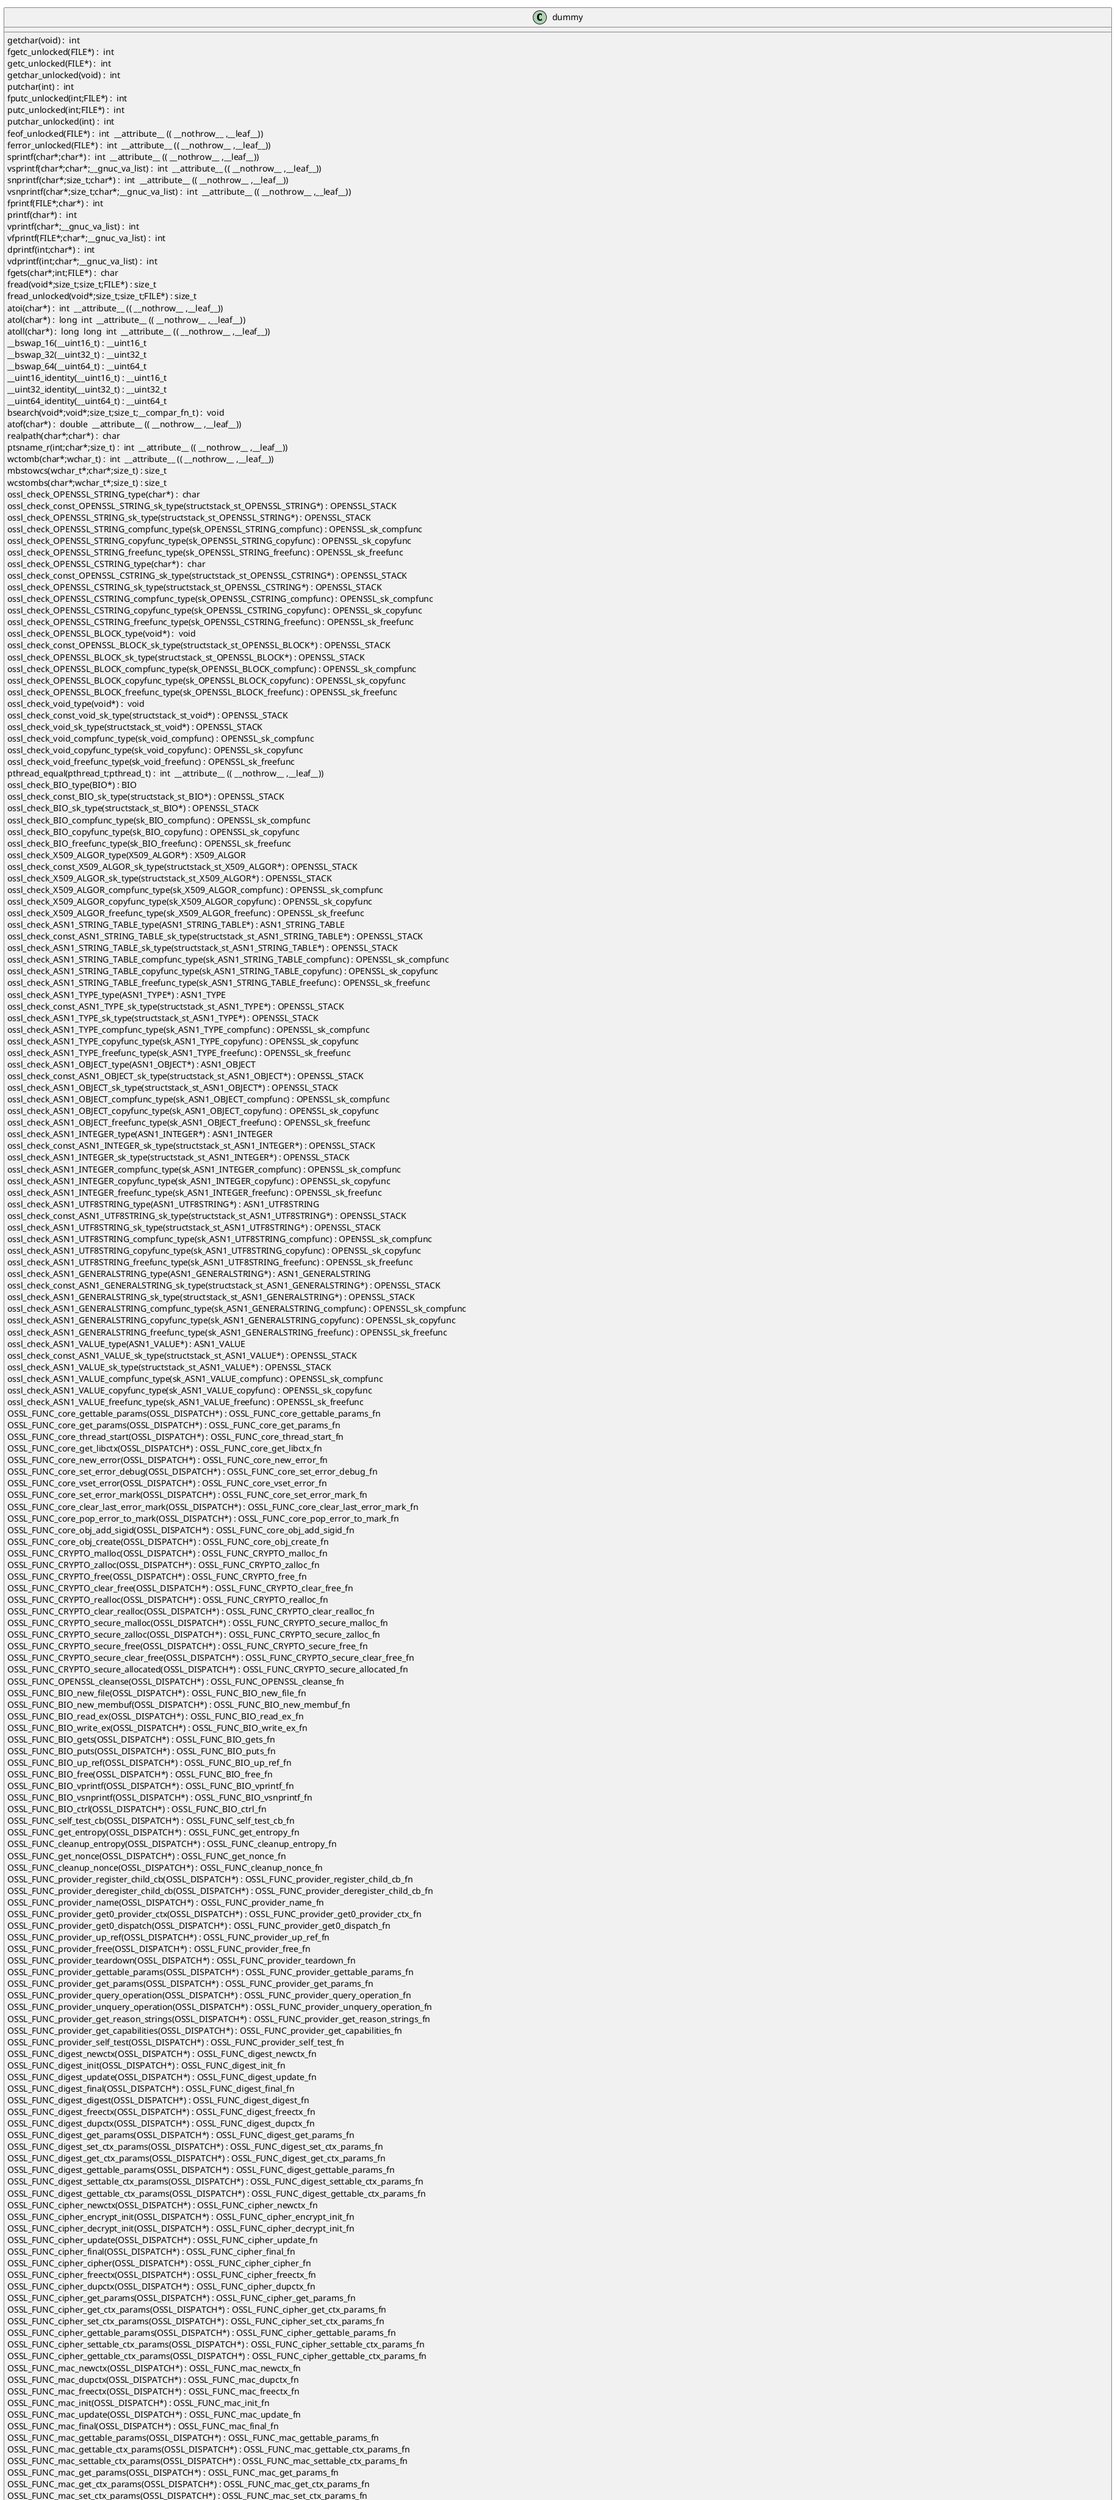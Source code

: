 @startuml
!pragma layout smetana
class dummy {
getchar(void) :  int  [[[./../../.././qc/crypto/crmf/crmf_asn.c.html#921]]]
fgetc_unlocked(FILE*) :  int  [[[./../../.././qc/crypto/crmf/crmf_asn.c.html#930]]]
getc_unlocked(FILE*) :  int  [[[./../../.././qc/crypto/crmf/crmf_asn.c.html#940]]]
getchar_unlocked(void) :  int  [[[./../../.././qc/crypto/crmf/crmf_asn.c.html#947]]]
putchar(int) :  int  [[[./../../.././qc/crypto/crmf/crmf_asn.c.html#956]]]
fputc_unlocked(int;FILE*) :  int  [[[./../../.././qc/crypto/crmf/crmf_asn.c.html#965]]]
putc_unlocked(int;FILE*) :  int  [[[./../../.././qc/crypto/crmf/crmf_asn.c.html#975]]]
putchar_unlocked(int) :  int  [[[./../../.././qc/crypto/crmf/crmf_asn.c.html#982]]]
feof_unlocked(FILE*) :  int  __attribute__ (( __nothrow__ ,__leaf__)) [[[./../../.././qc/crypto/crmf/crmf_asn.c.html#988]]]
ferror_unlocked(FILE*) :  int  __attribute__ (( __nothrow__ ,__leaf__)) [[[./../../.././qc/crypto/crmf/crmf_asn.c.html#995]]]
sprintf(char*;char*) :  int  __attribute__ (( __nothrow__ ,__leaf__)) [[[./../../.././qc/crypto/crmf/crmf_asn.c.html#1014]]]
vsprintf(char*;char*;__gnuc_va_list) :  int  __attribute__ (( __nothrow__ ,__leaf__)) [[[./../../.././qc/crypto/crmf/crmf_asn.c.html#1027]]]
snprintf(char*;size_t;char*) :  int  __attribute__ (( __nothrow__ ,__leaf__)) [[[./../../.././qc/crypto/crmf/crmf_asn.c.html#1046]]]
vsnprintf(char*;size_t;char*;__gnuc_va_list) :  int  __attribute__ (( __nothrow__ ,__leaf__)) [[[./../../.././qc/crypto/crmf/crmf_asn.c.html#1060]]]
fprintf(FILE*;char*) :  int  [[[./../../.././qc/crypto/crmf/crmf_asn.c.html#1081]]]
printf(char*) :  int  [[[./../../.././qc/crypto/crmf/crmf_asn.c.html#1088]]]
vprintf(char*;__gnuc_va_list) :  int  [[[./../../.././qc/crypto/crmf/crmf_asn.c.html#1100]]]
vfprintf(FILE*;char*;__gnuc_va_list) :  int  [[[./../../.././qc/crypto/crmf/crmf_asn.c.html#1110]]]
dprintf(int;char*) :  int  [[[./../../.././qc/crypto/crmf/crmf_asn.c.html#1125]]]
vdprintf(int;char*;__gnuc_va_list) :  int  [[[./../../.././qc/crypto/crmf/crmf_asn.c.html#1136]]]
fgets(char*;int;FILE*) :  char  [[[./../../.././qc/crypto/crmf/crmf_asn.c.html#1155]]]
fread(void*;size_t;size_t;FILE*) : size_t [[[./../../.././qc/crypto/crmf/crmf_asn.c.html#1181]]]
fread_unlocked(void*;size_t;size_t;FILE*) : size_t [[[./../../.././qc/crypto/crmf/crmf_asn.c.html#1208]]]
atoi(char*) :  int  __attribute__ (( __nothrow__ ,__leaf__)) [[[./../../.././qc/crypto/crmf/crmf_asn.c.html#1674]]]
atol(char*) :  long  int  __attribute__ (( __nothrow__ ,__leaf__)) [[[./../../.././qc/crypto/crmf/crmf_asn.c.html#1679]]]
atoll(char*) :  long  long  int  __attribute__ (( __nothrow__ ,__leaf__)) [[[./../../.././qc/crypto/crmf/crmf_asn.c.html#1686]]]
__bswap_16(__uint16_t) : __uint16_t [[[./../../.././qc/crypto/crmf/crmf_asn.c.html#1785]]]
__bswap_32(__uint32_t) : __uint32_t [[[./../../.././qc/crypto/crmf/crmf_asn.c.html#1800]]]
__bswap_64(__uint64_t) : __uint64_t [[[./../../.././qc/crypto/crmf/crmf_asn.c.html#1810]]]
__uint16_identity(__uint16_t) : __uint16_t [[[./../../.././qc/crypto/crmf/crmf_asn.c.html#1822]]]
__uint32_identity(__uint32_t) : __uint32_t [[[./../../.././qc/crypto/crmf/crmf_asn.c.html#1828]]]
__uint64_identity(__uint64_t) : __uint64_t [[[./../../.././qc/crypto/crmf/crmf_asn.c.html#1834]]]
bsearch(void*;void*;size_t;size_t;__compar_fn_t) :  void  [[[./../../.././qc/crypto/crmf/crmf_asn.c.html#2487]]]
atof(char*) :  double  __attribute__ (( __nothrow__ ,__leaf__)) [[[./../../.././qc/crypto/crmf/crmf_asn.c.html#1]]]
realpath(char*;char*) :  char  [[[./../../.././qc/crypto/crmf/crmf_asn.c.html#1]]]
ptsname_r(int;char*;size_t) :  int  __attribute__ (( __nothrow__ ,__leaf__)) [[[./../../.././qc/crypto/crmf/crmf_asn.c.html#1]]]
wctomb(char*;wchar_t) :  int  __attribute__ (( __nothrow__ ,__leaf__)) [[[./../../.././qc/crypto/crmf/crmf_asn.c.html#1]]]
mbstowcs(wchar_t*;char*;size_t) : size_t [[[./../../.././qc/crypto/crmf/crmf_asn.c.html#1]]]
wcstombs(char*;wchar_t*;size_t) : size_t [[[./../../.././qc/crypto/crmf/crmf_asn.c.html#1]]]
ossl_check_OPENSSL_STRING_type(char*) :  char  [[[./../../.././qc/crypto/crmf/crmf_asn.c.html#1]]]
ossl_check_const_OPENSSL_STRING_sk_type(structstack_st_OPENSSL_STRING*) : OPENSSL_STACK [[[./../../.././qc/crypto/crmf/crmf_asn.c.html#1]]]
ossl_check_OPENSSL_STRING_sk_type(structstack_st_OPENSSL_STRING*) : OPENSSL_STACK [[[./../../.././qc/crypto/crmf/crmf_asn.c.html#1]]]
ossl_check_OPENSSL_STRING_compfunc_type(sk_OPENSSL_STRING_compfunc) : OPENSSL_sk_compfunc [[[./../../.././qc/crypto/crmf/crmf_asn.c.html#1]]]
ossl_check_OPENSSL_STRING_copyfunc_type(sk_OPENSSL_STRING_copyfunc) : OPENSSL_sk_copyfunc [[[./../../.././qc/crypto/crmf/crmf_asn.c.html#1]]]
ossl_check_OPENSSL_STRING_freefunc_type(sk_OPENSSL_STRING_freefunc) : OPENSSL_sk_freefunc [[[./../../.././qc/crypto/crmf/crmf_asn.c.html#1]]]
ossl_check_OPENSSL_CSTRING_type(char*) :  char  [[[./../../.././qc/crypto/crmf/crmf_asn.c.html#1]]]
ossl_check_const_OPENSSL_CSTRING_sk_type(structstack_st_OPENSSL_CSTRING*) : OPENSSL_STACK [[[./../../.././qc/crypto/crmf/crmf_asn.c.html#1]]]
ossl_check_OPENSSL_CSTRING_sk_type(structstack_st_OPENSSL_CSTRING*) : OPENSSL_STACK [[[./../../.././qc/crypto/crmf/crmf_asn.c.html#1]]]
ossl_check_OPENSSL_CSTRING_compfunc_type(sk_OPENSSL_CSTRING_compfunc) : OPENSSL_sk_compfunc [[[./../../.././qc/crypto/crmf/crmf_asn.c.html#1]]]
ossl_check_OPENSSL_CSTRING_copyfunc_type(sk_OPENSSL_CSTRING_copyfunc) : OPENSSL_sk_copyfunc [[[./../../.././qc/crypto/crmf/crmf_asn.c.html#1]]]
ossl_check_OPENSSL_CSTRING_freefunc_type(sk_OPENSSL_CSTRING_freefunc) : OPENSSL_sk_freefunc [[[./../../.././qc/crypto/crmf/crmf_asn.c.html#1]]]
ossl_check_OPENSSL_BLOCK_type(void*) :  void  [[[./../../.././qc/crypto/crmf/crmf_asn.c.html#1]]]
ossl_check_const_OPENSSL_BLOCK_sk_type(structstack_st_OPENSSL_BLOCK*) : OPENSSL_STACK [[[./../../.././qc/crypto/crmf/crmf_asn.c.html#1]]]
ossl_check_OPENSSL_BLOCK_sk_type(structstack_st_OPENSSL_BLOCK*) : OPENSSL_STACK [[[./../../.././qc/crypto/crmf/crmf_asn.c.html#1]]]
ossl_check_OPENSSL_BLOCK_compfunc_type(sk_OPENSSL_BLOCK_compfunc) : OPENSSL_sk_compfunc [[[./../../.././qc/crypto/crmf/crmf_asn.c.html#1]]]
ossl_check_OPENSSL_BLOCK_copyfunc_type(sk_OPENSSL_BLOCK_copyfunc) : OPENSSL_sk_copyfunc [[[./../../.././qc/crypto/crmf/crmf_asn.c.html#1]]]
ossl_check_OPENSSL_BLOCK_freefunc_type(sk_OPENSSL_BLOCK_freefunc) : OPENSSL_sk_freefunc [[[./../../.././qc/crypto/crmf/crmf_asn.c.html#1]]]
ossl_check_void_type(void*) :  void  [[[./../../.././qc/crypto/crmf/crmf_asn.c.html#1]]]
ossl_check_const_void_sk_type(structstack_st_void*) : OPENSSL_STACK [[[./../../.././qc/crypto/crmf/crmf_asn.c.html#1]]]
ossl_check_void_sk_type(structstack_st_void*) : OPENSSL_STACK [[[./../../.././qc/crypto/crmf/crmf_asn.c.html#1]]]
ossl_check_void_compfunc_type(sk_void_compfunc) : OPENSSL_sk_compfunc [[[./../../.././qc/crypto/crmf/crmf_asn.c.html#1]]]
ossl_check_void_copyfunc_type(sk_void_copyfunc) : OPENSSL_sk_copyfunc [[[./../../.././qc/crypto/crmf/crmf_asn.c.html#1]]]
ossl_check_void_freefunc_type(sk_void_freefunc) : OPENSSL_sk_freefunc [[[./../../.././qc/crypto/crmf/crmf_asn.c.html#1]]]
pthread_equal(pthread_t;pthread_t) :  int  __attribute__ (( __nothrow__ ,__leaf__)) [[[./../../.././qc/crypto/crmf/crmf_asn.c.html#1]]]
ossl_check_BIO_type(BIO*) : BIO [[[./../../.././qc/crypto/crmf/crmf_asn.c.html#1]]]
ossl_check_const_BIO_sk_type(structstack_st_BIO*) : OPENSSL_STACK [[[./../../.././qc/crypto/crmf/crmf_asn.c.html#1]]]
ossl_check_BIO_sk_type(structstack_st_BIO*) : OPENSSL_STACK [[[./../../.././qc/crypto/crmf/crmf_asn.c.html#1]]]
ossl_check_BIO_compfunc_type(sk_BIO_compfunc) : OPENSSL_sk_compfunc [[[./../../.././qc/crypto/crmf/crmf_asn.c.html#1]]]
ossl_check_BIO_copyfunc_type(sk_BIO_copyfunc) : OPENSSL_sk_copyfunc [[[./../../.././qc/crypto/crmf/crmf_asn.c.html#1]]]
ossl_check_BIO_freefunc_type(sk_BIO_freefunc) : OPENSSL_sk_freefunc [[[./../../.././qc/crypto/crmf/crmf_asn.c.html#1]]]
ossl_check_X509_ALGOR_type(X509_ALGOR*) : X509_ALGOR [[[./../../.././qc/crypto/crmf/crmf_asn.c.html#1]]]
ossl_check_const_X509_ALGOR_sk_type(structstack_st_X509_ALGOR*) : OPENSSL_STACK [[[./../../.././qc/crypto/crmf/crmf_asn.c.html#1]]]
ossl_check_X509_ALGOR_sk_type(structstack_st_X509_ALGOR*) : OPENSSL_STACK [[[./../../.././qc/crypto/crmf/crmf_asn.c.html#1]]]
ossl_check_X509_ALGOR_compfunc_type(sk_X509_ALGOR_compfunc) : OPENSSL_sk_compfunc [[[./../../.././qc/crypto/crmf/crmf_asn.c.html#1]]]
ossl_check_X509_ALGOR_copyfunc_type(sk_X509_ALGOR_copyfunc) : OPENSSL_sk_copyfunc [[[./../../.././qc/crypto/crmf/crmf_asn.c.html#1]]]
ossl_check_X509_ALGOR_freefunc_type(sk_X509_ALGOR_freefunc) : OPENSSL_sk_freefunc [[[./../../.././qc/crypto/crmf/crmf_asn.c.html#1]]]
ossl_check_ASN1_STRING_TABLE_type(ASN1_STRING_TABLE*) : ASN1_STRING_TABLE [[[./../../.././qc/crypto/crmf/crmf_asn.c.html#1]]]
ossl_check_const_ASN1_STRING_TABLE_sk_type(structstack_st_ASN1_STRING_TABLE*) : OPENSSL_STACK [[[./../../.././qc/crypto/crmf/crmf_asn.c.html#1]]]
ossl_check_ASN1_STRING_TABLE_sk_type(structstack_st_ASN1_STRING_TABLE*) : OPENSSL_STACK [[[./../../.././qc/crypto/crmf/crmf_asn.c.html#1]]]
ossl_check_ASN1_STRING_TABLE_compfunc_type(sk_ASN1_STRING_TABLE_compfunc) : OPENSSL_sk_compfunc [[[./../../.././qc/crypto/crmf/crmf_asn.c.html#1]]]
ossl_check_ASN1_STRING_TABLE_copyfunc_type(sk_ASN1_STRING_TABLE_copyfunc) : OPENSSL_sk_copyfunc [[[./../../.././qc/crypto/crmf/crmf_asn.c.html#1]]]
ossl_check_ASN1_STRING_TABLE_freefunc_type(sk_ASN1_STRING_TABLE_freefunc) : OPENSSL_sk_freefunc [[[./../../.././qc/crypto/crmf/crmf_asn.c.html#1]]]
ossl_check_ASN1_TYPE_type(ASN1_TYPE*) : ASN1_TYPE [[[./../../.././qc/crypto/crmf/crmf_asn.c.html#1]]]
ossl_check_const_ASN1_TYPE_sk_type(structstack_st_ASN1_TYPE*) : OPENSSL_STACK [[[./../../.././qc/crypto/crmf/crmf_asn.c.html#1]]]
ossl_check_ASN1_TYPE_sk_type(structstack_st_ASN1_TYPE*) : OPENSSL_STACK [[[./../../.././qc/crypto/crmf/crmf_asn.c.html#1]]]
ossl_check_ASN1_TYPE_compfunc_type(sk_ASN1_TYPE_compfunc) : OPENSSL_sk_compfunc [[[./../../.././qc/crypto/crmf/crmf_asn.c.html#1]]]
ossl_check_ASN1_TYPE_copyfunc_type(sk_ASN1_TYPE_copyfunc) : OPENSSL_sk_copyfunc [[[./../../.././qc/crypto/crmf/crmf_asn.c.html#1]]]
ossl_check_ASN1_TYPE_freefunc_type(sk_ASN1_TYPE_freefunc) : OPENSSL_sk_freefunc [[[./../../.././qc/crypto/crmf/crmf_asn.c.html#1]]]
ossl_check_ASN1_OBJECT_type(ASN1_OBJECT*) : ASN1_OBJECT [[[./../../.././qc/crypto/crmf/crmf_asn.c.html#1]]]
ossl_check_const_ASN1_OBJECT_sk_type(structstack_st_ASN1_OBJECT*) : OPENSSL_STACK [[[./../../.././qc/crypto/crmf/crmf_asn.c.html#1]]]
ossl_check_ASN1_OBJECT_sk_type(structstack_st_ASN1_OBJECT*) : OPENSSL_STACK [[[./../../.././qc/crypto/crmf/crmf_asn.c.html#1]]]
ossl_check_ASN1_OBJECT_compfunc_type(sk_ASN1_OBJECT_compfunc) : OPENSSL_sk_compfunc [[[./../../.././qc/crypto/crmf/crmf_asn.c.html#1]]]
ossl_check_ASN1_OBJECT_copyfunc_type(sk_ASN1_OBJECT_copyfunc) : OPENSSL_sk_copyfunc [[[./../../.././qc/crypto/crmf/crmf_asn.c.html#1]]]
ossl_check_ASN1_OBJECT_freefunc_type(sk_ASN1_OBJECT_freefunc) : OPENSSL_sk_freefunc [[[./../../.././qc/crypto/crmf/crmf_asn.c.html#1]]]
ossl_check_ASN1_INTEGER_type(ASN1_INTEGER*) : ASN1_INTEGER [[[./../../.././qc/crypto/crmf/crmf_asn.c.html#1]]]
ossl_check_const_ASN1_INTEGER_sk_type(structstack_st_ASN1_INTEGER*) : OPENSSL_STACK [[[./../../.././qc/crypto/crmf/crmf_asn.c.html#1]]]
ossl_check_ASN1_INTEGER_sk_type(structstack_st_ASN1_INTEGER*) : OPENSSL_STACK [[[./../../.././qc/crypto/crmf/crmf_asn.c.html#1]]]
ossl_check_ASN1_INTEGER_compfunc_type(sk_ASN1_INTEGER_compfunc) : OPENSSL_sk_compfunc [[[./../../.././qc/crypto/crmf/crmf_asn.c.html#1]]]
ossl_check_ASN1_INTEGER_copyfunc_type(sk_ASN1_INTEGER_copyfunc) : OPENSSL_sk_copyfunc [[[./../../.././qc/crypto/crmf/crmf_asn.c.html#1]]]
ossl_check_ASN1_INTEGER_freefunc_type(sk_ASN1_INTEGER_freefunc) : OPENSSL_sk_freefunc [[[./../../.././qc/crypto/crmf/crmf_asn.c.html#1]]]
ossl_check_ASN1_UTF8STRING_type(ASN1_UTF8STRING*) : ASN1_UTF8STRING [[[./../../.././qc/crypto/crmf/crmf_asn.c.html#1]]]
ossl_check_const_ASN1_UTF8STRING_sk_type(structstack_st_ASN1_UTF8STRING*) : OPENSSL_STACK [[[./../../.././qc/crypto/crmf/crmf_asn.c.html#1]]]
ossl_check_ASN1_UTF8STRING_sk_type(structstack_st_ASN1_UTF8STRING*) : OPENSSL_STACK [[[./../../.././qc/crypto/crmf/crmf_asn.c.html#1]]]
ossl_check_ASN1_UTF8STRING_compfunc_type(sk_ASN1_UTF8STRING_compfunc) : OPENSSL_sk_compfunc [[[./../../.././qc/crypto/crmf/crmf_asn.c.html#1]]]
ossl_check_ASN1_UTF8STRING_copyfunc_type(sk_ASN1_UTF8STRING_copyfunc) : OPENSSL_sk_copyfunc [[[./../../.././qc/crypto/crmf/crmf_asn.c.html#1]]]
ossl_check_ASN1_UTF8STRING_freefunc_type(sk_ASN1_UTF8STRING_freefunc) : OPENSSL_sk_freefunc [[[./../../.././qc/crypto/crmf/crmf_asn.c.html#1]]]
ossl_check_ASN1_GENERALSTRING_type(ASN1_GENERALSTRING*) : ASN1_GENERALSTRING [[[./../../.././qc/crypto/crmf/crmf_asn.c.html#1]]]
ossl_check_const_ASN1_GENERALSTRING_sk_type(structstack_st_ASN1_GENERALSTRING*) : OPENSSL_STACK [[[./../../.././qc/crypto/crmf/crmf_asn.c.html#1]]]
ossl_check_ASN1_GENERALSTRING_sk_type(structstack_st_ASN1_GENERALSTRING*) : OPENSSL_STACK [[[./../../.././qc/crypto/crmf/crmf_asn.c.html#1]]]
ossl_check_ASN1_GENERALSTRING_compfunc_type(sk_ASN1_GENERALSTRING_compfunc) : OPENSSL_sk_compfunc [[[./../../.././qc/crypto/crmf/crmf_asn.c.html#1]]]
ossl_check_ASN1_GENERALSTRING_copyfunc_type(sk_ASN1_GENERALSTRING_copyfunc) : OPENSSL_sk_copyfunc [[[./../../.././qc/crypto/crmf/crmf_asn.c.html#1]]]
ossl_check_ASN1_GENERALSTRING_freefunc_type(sk_ASN1_GENERALSTRING_freefunc) : OPENSSL_sk_freefunc [[[./../../.././qc/crypto/crmf/crmf_asn.c.html#1]]]
ossl_check_ASN1_VALUE_type(ASN1_VALUE*) : ASN1_VALUE [[[./../../.././qc/crypto/crmf/crmf_asn.c.html#1]]]
ossl_check_const_ASN1_VALUE_sk_type(structstack_st_ASN1_VALUE*) : OPENSSL_STACK [[[./../../.././qc/crypto/crmf/crmf_asn.c.html#1]]]
ossl_check_ASN1_VALUE_sk_type(structstack_st_ASN1_VALUE*) : OPENSSL_STACK [[[./../../.././qc/crypto/crmf/crmf_asn.c.html#1]]]
ossl_check_ASN1_VALUE_compfunc_type(sk_ASN1_VALUE_compfunc) : OPENSSL_sk_compfunc [[[./../../.././qc/crypto/crmf/crmf_asn.c.html#1]]]
ossl_check_ASN1_VALUE_copyfunc_type(sk_ASN1_VALUE_copyfunc) : OPENSSL_sk_copyfunc [[[./../../.././qc/crypto/crmf/crmf_asn.c.html#1]]]
ossl_check_ASN1_VALUE_freefunc_type(sk_ASN1_VALUE_freefunc) : OPENSSL_sk_freefunc [[[./../../.././qc/crypto/crmf/crmf_asn.c.html#1]]]
OSSL_FUNC_core_gettable_params(OSSL_DISPATCH*) : OSSL_FUNC_core_gettable_params_fn [[[./../../.././qc/crypto/crmf/crmf_asn.c.html#1]]]
OSSL_FUNC_core_get_params(OSSL_DISPATCH*) : OSSL_FUNC_core_get_params_fn [[[./../../.././qc/crypto/crmf/crmf_asn.c.html#1]]]
OSSL_FUNC_core_thread_start(OSSL_DISPATCH*) : OSSL_FUNC_core_thread_start_fn [[[./../../.././qc/crypto/crmf/crmf_asn.c.html#1]]]
OSSL_FUNC_core_get_libctx(OSSL_DISPATCH*) : OSSL_FUNC_core_get_libctx_fn [[[./../../.././qc/crypto/crmf/crmf_asn.c.html#1]]]
OSSL_FUNC_core_new_error(OSSL_DISPATCH*) : OSSL_FUNC_core_new_error_fn [[[./../../.././qc/crypto/crmf/crmf_asn.c.html#1]]]
OSSL_FUNC_core_set_error_debug(OSSL_DISPATCH*) : OSSL_FUNC_core_set_error_debug_fn [[[./../../.././qc/crypto/crmf/crmf_asn.c.html#1]]]
OSSL_FUNC_core_vset_error(OSSL_DISPATCH*) : OSSL_FUNC_core_vset_error_fn [[[./../../.././qc/crypto/crmf/crmf_asn.c.html#1]]]
OSSL_FUNC_core_set_error_mark(OSSL_DISPATCH*) : OSSL_FUNC_core_set_error_mark_fn [[[./../../.././qc/crypto/crmf/crmf_asn.c.html#1]]]
OSSL_FUNC_core_clear_last_error_mark(OSSL_DISPATCH*) : OSSL_FUNC_core_clear_last_error_mark_fn [[[./../../.././qc/crypto/crmf/crmf_asn.c.html#1]]]
OSSL_FUNC_core_pop_error_to_mark(OSSL_DISPATCH*) : OSSL_FUNC_core_pop_error_to_mark_fn [[[./../../.././qc/crypto/crmf/crmf_asn.c.html#1]]]
OSSL_FUNC_core_obj_add_sigid(OSSL_DISPATCH*) : OSSL_FUNC_core_obj_add_sigid_fn [[[./../../.././qc/crypto/crmf/crmf_asn.c.html#1]]]
OSSL_FUNC_core_obj_create(OSSL_DISPATCH*) : OSSL_FUNC_core_obj_create_fn [[[./../../.././qc/crypto/crmf/crmf_asn.c.html#1]]]
OSSL_FUNC_CRYPTO_malloc(OSSL_DISPATCH*) : OSSL_FUNC_CRYPTO_malloc_fn [[[./../../.././qc/crypto/crmf/crmf_asn.c.html#1]]]
OSSL_FUNC_CRYPTO_zalloc(OSSL_DISPATCH*) : OSSL_FUNC_CRYPTO_zalloc_fn [[[./../../.././qc/crypto/crmf/crmf_asn.c.html#1]]]
OSSL_FUNC_CRYPTO_free(OSSL_DISPATCH*) : OSSL_FUNC_CRYPTO_free_fn [[[./../../.././qc/crypto/crmf/crmf_asn.c.html#1]]]
OSSL_FUNC_CRYPTO_clear_free(OSSL_DISPATCH*) : OSSL_FUNC_CRYPTO_clear_free_fn [[[./../../.././qc/crypto/crmf/crmf_asn.c.html#1]]]
OSSL_FUNC_CRYPTO_realloc(OSSL_DISPATCH*) : OSSL_FUNC_CRYPTO_realloc_fn [[[./../../.././qc/crypto/crmf/crmf_asn.c.html#1]]]
OSSL_FUNC_CRYPTO_clear_realloc(OSSL_DISPATCH*) : OSSL_FUNC_CRYPTO_clear_realloc_fn [[[./../../.././qc/crypto/crmf/crmf_asn.c.html#1]]]
OSSL_FUNC_CRYPTO_secure_malloc(OSSL_DISPATCH*) : OSSL_FUNC_CRYPTO_secure_malloc_fn [[[./../../.././qc/crypto/crmf/crmf_asn.c.html#1]]]
OSSL_FUNC_CRYPTO_secure_zalloc(OSSL_DISPATCH*) : OSSL_FUNC_CRYPTO_secure_zalloc_fn [[[./../../.././qc/crypto/crmf/crmf_asn.c.html#1]]]
OSSL_FUNC_CRYPTO_secure_free(OSSL_DISPATCH*) : OSSL_FUNC_CRYPTO_secure_free_fn [[[./../../.././qc/crypto/crmf/crmf_asn.c.html#1]]]
OSSL_FUNC_CRYPTO_secure_clear_free(OSSL_DISPATCH*) : OSSL_FUNC_CRYPTO_secure_clear_free_fn [[[./../../.././qc/crypto/crmf/crmf_asn.c.html#1]]]
OSSL_FUNC_CRYPTO_secure_allocated(OSSL_DISPATCH*) : OSSL_FUNC_CRYPTO_secure_allocated_fn [[[./../../.././qc/crypto/crmf/crmf_asn.c.html#1]]]
OSSL_FUNC_OPENSSL_cleanse(OSSL_DISPATCH*) : OSSL_FUNC_OPENSSL_cleanse_fn [[[./../../.././qc/crypto/crmf/crmf_asn.c.html#1]]]
OSSL_FUNC_BIO_new_file(OSSL_DISPATCH*) : OSSL_FUNC_BIO_new_file_fn [[[./../../.././qc/crypto/crmf/crmf_asn.c.html#1]]]
OSSL_FUNC_BIO_new_membuf(OSSL_DISPATCH*) : OSSL_FUNC_BIO_new_membuf_fn [[[./../../.././qc/crypto/crmf/crmf_asn.c.html#1]]]
OSSL_FUNC_BIO_read_ex(OSSL_DISPATCH*) : OSSL_FUNC_BIO_read_ex_fn [[[./../../.././qc/crypto/crmf/crmf_asn.c.html#1]]]
OSSL_FUNC_BIO_write_ex(OSSL_DISPATCH*) : OSSL_FUNC_BIO_write_ex_fn [[[./../../.././qc/crypto/crmf/crmf_asn.c.html#1]]]
OSSL_FUNC_BIO_gets(OSSL_DISPATCH*) : OSSL_FUNC_BIO_gets_fn [[[./../../.././qc/crypto/crmf/crmf_asn.c.html#1]]]
OSSL_FUNC_BIO_puts(OSSL_DISPATCH*) : OSSL_FUNC_BIO_puts_fn [[[./../../.././qc/crypto/crmf/crmf_asn.c.html#1]]]
OSSL_FUNC_BIO_up_ref(OSSL_DISPATCH*) : OSSL_FUNC_BIO_up_ref_fn [[[./../../.././qc/crypto/crmf/crmf_asn.c.html#1]]]
OSSL_FUNC_BIO_free(OSSL_DISPATCH*) : OSSL_FUNC_BIO_free_fn [[[./../../.././qc/crypto/crmf/crmf_asn.c.html#1]]]
OSSL_FUNC_BIO_vprintf(OSSL_DISPATCH*) : OSSL_FUNC_BIO_vprintf_fn [[[./../../.././qc/crypto/crmf/crmf_asn.c.html#1]]]
OSSL_FUNC_BIO_vsnprintf(OSSL_DISPATCH*) : OSSL_FUNC_BIO_vsnprintf_fn [[[./../../.././qc/crypto/crmf/crmf_asn.c.html#1]]]
OSSL_FUNC_BIO_ctrl(OSSL_DISPATCH*) : OSSL_FUNC_BIO_ctrl_fn [[[./../../.././qc/crypto/crmf/crmf_asn.c.html#1]]]
OSSL_FUNC_self_test_cb(OSSL_DISPATCH*) : OSSL_FUNC_self_test_cb_fn [[[./../../.././qc/crypto/crmf/crmf_asn.c.html#1]]]
OSSL_FUNC_get_entropy(OSSL_DISPATCH*) : OSSL_FUNC_get_entropy_fn [[[./../../.././qc/crypto/crmf/crmf_asn.c.html#1]]]
OSSL_FUNC_cleanup_entropy(OSSL_DISPATCH*) : OSSL_FUNC_cleanup_entropy_fn [[[./../../.././qc/crypto/crmf/crmf_asn.c.html#1]]]
OSSL_FUNC_get_nonce(OSSL_DISPATCH*) : OSSL_FUNC_get_nonce_fn [[[./../../.././qc/crypto/crmf/crmf_asn.c.html#1]]]
OSSL_FUNC_cleanup_nonce(OSSL_DISPATCH*) : OSSL_FUNC_cleanup_nonce_fn [[[./../../.././qc/crypto/crmf/crmf_asn.c.html#1]]]
OSSL_FUNC_provider_register_child_cb(OSSL_DISPATCH*) : OSSL_FUNC_provider_register_child_cb_fn [[[./../../.././qc/crypto/crmf/crmf_asn.c.html#1]]]
OSSL_FUNC_provider_deregister_child_cb(OSSL_DISPATCH*) : OSSL_FUNC_provider_deregister_child_cb_fn [[[./../../.././qc/crypto/crmf/crmf_asn.c.html#1]]]
OSSL_FUNC_provider_name(OSSL_DISPATCH*) : OSSL_FUNC_provider_name_fn [[[./../../.././qc/crypto/crmf/crmf_asn.c.html#1]]]
OSSL_FUNC_provider_get0_provider_ctx(OSSL_DISPATCH*) : OSSL_FUNC_provider_get0_provider_ctx_fn [[[./../../.././qc/crypto/crmf/crmf_asn.c.html#1]]]
OSSL_FUNC_provider_get0_dispatch(OSSL_DISPATCH*) : OSSL_FUNC_provider_get0_dispatch_fn [[[./../../.././qc/crypto/crmf/crmf_asn.c.html#1]]]
OSSL_FUNC_provider_up_ref(OSSL_DISPATCH*) : OSSL_FUNC_provider_up_ref_fn [[[./../../.././qc/crypto/crmf/crmf_asn.c.html#1]]]
OSSL_FUNC_provider_free(OSSL_DISPATCH*) : OSSL_FUNC_provider_free_fn [[[./../../.././qc/crypto/crmf/crmf_asn.c.html#1]]]
OSSL_FUNC_provider_teardown(OSSL_DISPATCH*) : OSSL_FUNC_provider_teardown_fn [[[./../../.././qc/crypto/crmf/crmf_asn.c.html#1]]]
OSSL_FUNC_provider_gettable_params(OSSL_DISPATCH*) : OSSL_FUNC_provider_gettable_params_fn [[[./../../.././qc/crypto/crmf/crmf_asn.c.html#1]]]
OSSL_FUNC_provider_get_params(OSSL_DISPATCH*) : OSSL_FUNC_provider_get_params_fn [[[./../../.././qc/crypto/crmf/crmf_asn.c.html#1]]]
OSSL_FUNC_provider_query_operation(OSSL_DISPATCH*) : OSSL_FUNC_provider_query_operation_fn [[[./../../.././qc/crypto/crmf/crmf_asn.c.html#1]]]
OSSL_FUNC_provider_unquery_operation(OSSL_DISPATCH*) : OSSL_FUNC_provider_unquery_operation_fn [[[./../../.././qc/crypto/crmf/crmf_asn.c.html#1]]]
OSSL_FUNC_provider_get_reason_strings(OSSL_DISPATCH*) : OSSL_FUNC_provider_get_reason_strings_fn [[[./../../.././qc/crypto/crmf/crmf_asn.c.html#1]]]
OSSL_FUNC_provider_get_capabilities(OSSL_DISPATCH*) : OSSL_FUNC_provider_get_capabilities_fn [[[./../../.././qc/crypto/crmf/crmf_asn.c.html#1]]]
OSSL_FUNC_provider_self_test(OSSL_DISPATCH*) : OSSL_FUNC_provider_self_test_fn [[[./../../.././qc/crypto/crmf/crmf_asn.c.html#1]]]
OSSL_FUNC_digest_newctx(OSSL_DISPATCH*) : OSSL_FUNC_digest_newctx_fn [[[./../../.././qc/crypto/crmf/crmf_asn.c.html#1]]]
OSSL_FUNC_digest_init(OSSL_DISPATCH*) : OSSL_FUNC_digest_init_fn [[[./../../.././qc/crypto/crmf/crmf_asn.c.html#1]]]
OSSL_FUNC_digest_update(OSSL_DISPATCH*) : OSSL_FUNC_digest_update_fn [[[./../../.././qc/crypto/crmf/crmf_asn.c.html#1]]]
OSSL_FUNC_digest_final(OSSL_DISPATCH*) : OSSL_FUNC_digest_final_fn [[[./../../.././qc/crypto/crmf/crmf_asn.c.html#1]]]
OSSL_FUNC_digest_digest(OSSL_DISPATCH*) : OSSL_FUNC_digest_digest_fn [[[./../../.././qc/crypto/crmf/crmf_asn.c.html#1]]]
OSSL_FUNC_digest_freectx(OSSL_DISPATCH*) : OSSL_FUNC_digest_freectx_fn [[[./../../.././qc/crypto/crmf/crmf_asn.c.html#1]]]
OSSL_FUNC_digest_dupctx(OSSL_DISPATCH*) : OSSL_FUNC_digest_dupctx_fn [[[./../../.././qc/crypto/crmf/crmf_asn.c.html#1]]]
OSSL_FUNC_digest_get_params(OSSL_DISPATCH*) : OSSL_FUNC_digest_get_params_fn [[[./../../.././qc/crypto/crmf/crmf_asn.c.html#1]]]
OSSL_FUNC_digest_set_ctx_params(OSSL_DISPATCH*) : OSSL_FUNC_digest_set_ctx_params_fn [[[./../../.././qc/crypto/crmf/crmf_asn.c.html#1]]]
OSSL_FUNC_digest_get_ctx_params(OSSL_DISPATCH*) : OSSL_FUNC_digest_get_ctx_params_fn [[[./../../.././qc/crypto/crmf/crmf_asn.c.html#1]]]
OSSL_FUNC_digest_gettable_params(OSSL_DISPATCH*) : OSSL_FUNC_digest_gettable_params_fn [[[./../../.././qc/crypto/crmf/crmf_asn.c.html#1]]]
OSSL_FUNC_digest_settable_ctx_params(OSSL_DISPATCH*) : OSSL_FUNC_digest_settable_ctx_params_fn [[[./../../.././qc/crypto/crmf/crmf_asn.c.html#1]]]
OSSL_FUNC_digest_gettable_ctx_params(OSSL_DISPATCH*) : OSSL_FUNC_digest_gettable_ctx_params_fn [[[./../../.././qc/crypto/crmf/crmf_asn.c.html#1]]]
OSSL_FUNC_cipher_newctx(OSSL_DISPATCH*) : OSSL_FUNC_cipher_newctx_fn [[[./../../.././qc/crypto/crmf/crmf_asn.c.html#1]]]
OSSL_FUNC_cipher_encrypt_init(OSSL_DISPATCH*) : OSSL_FUNC_cipher_encrypt_init_fn [[[./../../.././qc/crypto/crmf/crmf_asn.c.html#1]]]
OSSL_FUNC_cipher_decrypt_init(OSSL_DISPATCH*) : OSSL_FUNC_cipher_decrypt_init_fn [[[./../../.././qc/crypto/crmf/crmf_asn.c.html#1]]]
OSSL_FUNC_cipher_update(OSSL_DISPATCH*) : OSSL_FUNC_cipher_update_fn [[[./../../.././qc/crypto/crmf/crmf_asn.c.html#1]]]
OSSL_FUNC_cipher_final(OSSL_DISPATCH*) : OSSL_FUNC_cipher_final_fn [[[./../../.././qc/crypto/crmf/crmf_asn.c.html#1]]]
OSSL_FUNC_cipher_cipher(OSSL_DISPATCH*) : OSSL_FUNC_cipher_cipher_fn [[[./../../.././qc/crypto/crmf/crmf_asn.c.html#1]]]
OSSL_FUNC_cipher_freectx(OSSL_DISPATCH*) : OSSL_FUNC_cipher_freectx_fn [[[./../../.././qc/crypto/crmf/crmf_asn.c.html#1]]]
OSSL_FUNC_cipher_dupctx(OSSL_DISPATCH*) : OSSL_FUNC_cipher_dupctx_fn [[[./../../.././qc/crypto/crmf/crmf_asn.c.html#1]]]
OSSL_FUNC_cipher_get_params(OSSL_DISPATCH*) : OSSL_FUNC_cipher_get_params_fn [[[./../../.././qc/crypto/crmf/crmf_asn.c.html#1]]]
OSSL_FUNC_cipher_get_ctx_params(OSSL_DISPATCH*) : OSSL_FUNC_cipher_get_ctx_params_fn [[[./../../.././qc/crypto/crmf/crmf_asn.c.html#1]]]
OSSL_FUNC_cipher_set_ctx_params(OSSL_DISPATCH*) : OSSL_FUNC_cipher_set_ctx_params_fn [[[./../../.././qc/crypto/crmf/crmf_asn.c.html#1]]]
OSSL_FUNC_cipher_gettable_params(OSSL_DISPATCH*) : OSSL_FUNC_cipher_gettable_params_fn [[[./../../.././qc/crypto/crmf/crmf_asn.c.html#1]]]
OSSL_FUNC_cipher_settable_ctx_params(OSSL_DISPATCH*) : OSSL_FUNC_cipher_settable_ctx_params_fn [[[./../../.././qc/crypto/crmf/crmf_asn.c.html#1]]]
OSSL_FUNC_cipher_gettable_ctx_params(OSSL_DISPATCH*) : OSSL_FUNC_cipher_gettable_ctx_params_fn [[[./../../.././qc/crypto/crmf/crmf_asn.c.html#1]]]
OSSL_FUNC_mac_newctx(OSSL_DISPATCH*) : OSSL_FUNC_mac_newctx_fn [[[./../../.././qc/crypto/crmf/crmf_asn.c.html#1]]]
OSSL_FUNC_mac_dupctx(OSSL_DISPATCH*) : OSSL_FUNC_mac_dupctx_fn [[[./../../.././qc/crypto/crmf/crmf_asn.c.html#1]]]
OSSL_FUNC_mac_freectx(OSSL_DISPATCH*) : OSSL_FUNC_mac_freectx_fn [[[./../../.././qc/crypto/crmf/crmf_asn.c.html#1]]]
OSSL_FUNC_mac_init(OSSL_DISPATCH*) : OSSL_FUNC_mac_init_fn [[[./../../.././qc/crypto/crmf/crmf_asn.c.html#1]]]
OSSL_FUNC_mac_update(OSSL_DISPATCH*) : OSSL_FUNC_mac_update_fn [[[./../../.././qc/crypto/crmf/crmf_asn.c.html#1]]]
OSSL_FUNC_mac_final(OSSL_DISPATCH*) : OSSL_FUNC_mac_final_fn [[[./../../.././qc/crypto/crmf/crmf_asn.c.html#1]]]
OSSL_FUNC_mac_gettable_params(OSSL_DISPATCH*) : OSSL_FUNC_mac_gettable_params_fn [[[./../../.././qc/crypto/crmf/crmf_asn.c.html#1]]]
OSSL_FUNC_mac_gettable_ctx_params(OSSL_DISPATCH*) : OSSL_FUNC_mac_gettable_ctx_params_fn [[[./../../.././qc/crypto/crmf/crmf_asn.c.html#1]]]
OSSL_FUNC_mac_settable_ctx_params(OSSL_DISPATCH*) : OSSL_FUNC_mac_settable_ctx_params_fn [[[./../../.././qc/crypto/crmf/crmf_asn.c.html#1]]]
OSSL_FUNC_mac_get_params(OSSL_DISPATCH*) : OSSL_FUNC_mac_get_params_fn [[[./../../.././qc/crypto/crmf/crmf_asn.c.html#1]]]
OSSL_FUNC_mac_get_ctx_params(OSSL_DISPATCH*) : OSSL_FUNC_mac_get_ctx_params_fn [[[./../../.././qc/crypto/crmf/crmf_asn.c.html#1]]]
OSSL_FUNC_mac_set_ctx_params(OSSL_DISPATCH*) : OSSL_FUNC_mac_set_ctx_params_fn [[[./../../.././qc/crypto/crmf/crmf_asn.c.html#1]]]
OSSL_FUNC_kdf_newctx(OSSL_DISPATCH*) : OSSL_FUNC_kdf_newctx_fn [[[./../../.././qc/crypto/crmf/crmf_asn.c.html#1]]]
OSSL_FUNC_kdf_dupctx(OSSL_DISPATCH*) : OSSL_FUNC_kdf_dupctx_fn [[[./../../.././qc/crypto/crmf/crmf_asn.c.html#1]]]
OSSL_FUNC_kdf_freectx(OSSL_DISPATCH*) : OSSL_FUNC_kdf_freectx_fn [[[./../../.././qc/crypto/crmf/crmf_asn.c.html#1]]]
OSSL_FUNC_kdf_reset(OSSL_DISPATCH*) : OSSL_FUNC_kdf_reset_fn [[[./../../.././qc/crypto/crmf/crmf_asn.c.html#1]]]
OSSL_FUNC_kdf_derive(OSSL_DISPATCH*) : OSSL_FUNC_kdf_derive_fn [[[./../../.././qc/crypto/crmf/crmf_asn.c.html#1]]]
OSSL_FUNC_kdf_gettable_params(OSSL_DISPATCH*) : OSSL_FUNC_kdf_gettable_params_fn [[[./../../.././qc/crypto/crmf/crmf_asn.c.html#1]]]
OSSL_FUNC_kdf_gettable_ctx_params(OSSL_DISPATCH*) : OSSL_FUNC_kdf_gettable_ctx_params_fn [[[./../../.././qc/crypto/crmf/crmf_asn.c.html#1]]]
OSSL_FUNC_kdf_settable_ctx_params(OSSL_DISPATCH*) : OSSL_FUNC_kdf_settable_ctx_params_fn [[[./../../.././qc/crypto/crmf/crmf_asn.c.html#1]]]
OSSL_FUNC_kdf_get_params(OSSL_DISPATCH*) : OSSL_FUNC_kdf_get_params_fn [[[./../../.././qc/crypto/crmf/crmf_asn.c.html#1]]]
OSSL_FUNC_kdf_get_ctx_params(OSSL_DISPATCH*) : OSSL_FUNC_kdf_get_ctx_params_fn [[[./../../.././qc/crypto/crmf/crmf_asn.c.html#1]]]
OSSL_FUNC_kdf_set_ctx_params(OSSL_DISPATCH*) : OSSL_FUNC_kdf_set_ctx_params_fn [[[./../../.././qc/crypto/crmf/crmf_asn.c.html#1]]]
OSSL_FUNC_rand_newctx(OSSL_DISPATCH*) : OSSL_FUNC_rand_newctx_fn [[[./../../.././qc/crypto/crmf/crmf_asn.c.html#1]]]
OSSL_FUNC_rand_freectx(OSSL_DISPATCH*) : OSSL_FUNC_rand_freectx_fn [[[./../../.././qc/crypto/crmf/crmf_asn.c.html#1]]]
OSSL_FUNC_rand_instantiate(OSSL_DISPATCH*) : OSSL_FUNC_rand_instantiate_fn [[[./../../.././qc/crypto/crmf/crmf_asn.c.html#1]]]
OSSL_FUNC_rand_uninstantiate(OSSL_DISPATCH*) : OSSL_FUNC_rand_uninstantiate_fn [[[./../../.././qc/crypto/crmf/crmf_asn.c.html#1]]]
OSSL_FUNC_rand_generate(OSSL_DISPATCH*) : OSSL_FUNC_rand_generate_fn [[[./../../.././qc/crypto/crmf/crmf_asn.c.html#1]]]
OSSL_FUNC_rand_reseed(OSSL_DISPATCH*) : OSSL_FUNC_rand_reseed_fn [[[./../../.././qc/crypto/crmf/crmf_asn.c.html#1]]]
OSSL_FUNC_rand_nonce(OSSL_DISPATCH*) : OSSL_FUNC_rand_nonce_fn [[[./../../.././qc/crypto/crmf/crmf_asn.c.html#1]]]
OSSL_FUNC_rand_enable_locking(OSSL_DISPATCH*) : OSSL_FUNC_rand_enable_locking_fn [[[./../../.././qc/crypto/crmf/crmf_asn.c.html#1]]]
OSSL_FUNC_rand_lock(OSSL_DISPATCH*) : OSSL_FUNC_rand_lock_fn [[[./../../.././qc/crypto/crmf/crmf_asn.c.html#1]]]
OSSL_FUNC_rand_unlock(OSSL_DISPATCH*) : OSSL_FUNC_rand_unlock_fn [[[./../../.././qc/crypto/crmf/crmf_asn.c.html#1]]]
OSSL_FUNC_rand_gettable_params(OSSL_DISPATCH*) : OSSL_FUNC_rand_gettable_params_fn [[[./../../.././qc/crypto/crmf/crmf_asn.c.html#1]]]
OSSL_FUNC_rand_gettable_ctx_params(OSSL_DISPATCH*) : OSSL_FUNC_rand_gettable_ctx_params_fn [[[./../../.././qc/crypto/crmf/crmf_asn.c.html#1]]]
OSSL_FUNC_rand_settable_ctx_params(OSSL_DISPATCH*) : OSSL_FUNC_rand_settable_ctx_params_fn [[[./../../.././qc/crypto/crmf/crmf_asn.c.html#1]]]
OSSL_FUNC_rand_get_params(OSSL_DISPATCH*) : OSSL_FUNC_rand_get_params_fn [[[./../../.././qc/crypto/crmf/crmf_asn.c.html#1]]]
OSSL_FUNC_rand_get_ctx_params(OSSL_DISPATCH*) : OSSL_FUNC_rand_get_ctx_params_fn [[[./../../.././qc/crypto/crmf/crmf_asn.c.html#1]]]
OSSL_FUNC_rand_set_ctx_params(OSSL_DISPATCH*) : OSSL_FUNC_rand_set_ctx_params_fn [[[./../../.././qc/crypto/crmf/crmf_asn.c.html#1]]]
OSSL_FUNC_rand_set_callbacks(OSSL_DISPATCH*) : OSSL_FUNC_rand_set_callbacks_fn [[[./../../.././qc/crypto/crmf/crmf_asn.c.html#1]]]
OSSL_FUNC_rand_verify_zeroization(OSSL_DISPATCH*) : OSSL_FUNC_rand_verify_zeroization_fn [[[./../../.././qc/crypto/crmf/crmf_asn.c.html#1]]]
OSSL_FUNC_rand_get_seed(OSSL_DISPATCH*) : OSSL_FUNC_rand_get_seed_fn [[[./../../.././qc/crypto/crmf/crmf_asn.c.html#1]]]
OSSL_FUNC_rand_clear_seed(OSSL_DISPATCH*) : OSSL_FUNC_rand_clear_seed_fn [[[./../../.././qc/crypto/crmf/crmf_asn.c.html#1]]]
OSSL_FUNC_keymgmt_new(OSSL_DISPATCH*) : OSSL_FUNC_keymgmt_new_fn [[[./../../.././qc/crypto/crmf/crmf_asn.c.html#1]]]
OSSL_FUNC_keymgmt_gen_init(OSSL_DISPATCH*) : OSSL_FUNC_keymgmt_gen_init_fn [[[./../../.././qc/crypto/crmf/crmf_asn.c.html#1]]]
OSSL_FUNC_keymgmt_gen_set_template(OSSL_DISPATCH*) : OSSL_FUNC_keymgmt_gen_set_template_fn [[[./../../.././qc/crypto/crmf/crmf_asn.c.html#1]]]
OSSL_FUNC_keymgmt_gen_set_params(OSSL_DISPATCH*) : OSSL_FUNC_keymgmt_gen_set_params_fn [[[./../../.././qc/crypto/crmf/crmf_asn.c.html#1]]]
OSSL_FUNC_keymgmt_gen_settable_params(OSSL_DISPATCH*) : OSSL_FUNC_keymgmt_gen_settable_params_fn [[[./../../.././qc/crypto/crmf/crmf_asn.c.html#1]]]
OSSL_FUNC_keymgmt_gen(OSSL_DISPATCH*) : OSSL_FUNC_keymgmt_gen_fn [[[./../../.././qc/crypto/crmf/crmf_asn.c.html#1]]]
OSSL_FUNC_keymgmt_gen_cleanup(OSSL_DISPATCH*) : OSSL_FUNC_keymgmt_gen_cleanup_fn [[[./../../.././qc/crypto/crmf/crmf_asn.c.html#1]]]
OSSL_FUNC_keymgmt_load(OSSL_DISPATCH*) : OSSL_FUNC_keymgmt_load_fn [[[./../../.././qc/crypto/crmf/crmf_asn.c.html#1]]]
OSSL_FUNC_keymgmt_free(OSSL_DISPATCH*) : OSSL_FUNC_keymgmt_free_fn [[[./../../.././qc/crypto/crmf/crmf_asn.c.html#1]]]
OSSL_FUNC_keymgmt_get_params(OSSL_DISPATCH*) : OSSL_FUNC_keymgmt_get_params_fn [[[./../../.././qc/crypto/crmf/crmf_asn.c.html#1]]]
OSSL_FUNC_keymgmt_gettable_params(OSSL_DISPATCH*) : OSSL_FUNC_keymgmt_gettable_params_fn [[[./../../.././qc/crypto/crmf/crmf_asn.c.html#1]]]
OSSL_FUNC_keymgmt_set_params(OSSL_DISPATCH*) : OSSL_FUNC_keymgmt_set_params_fn [[[./../../.././qc/crypto/crmf/crmf_asn.c.html#1]]]
OSSL_FUNC_keymgmt_settable_params(OSSL_DISPATCH*) : OSSL_FUNC_keymgmt_settable_params_fn [[[./../../.././qc/crypto/crmf/crmf_asn.c.html#1]]]
OSSL_FUNC_keymgmt_query_operation_name(OSSL_DISPATCH*) : OSSL_FUNC_keymgmt_query_operation_name_fn [[[./../../.././qc/crypto/crmf/crmf_asn.c.html#1]]]
OSSL_FUNC_keymgmt_has(OSSL_DISPATCH*) : OSSL_FUNC_keymgmt_has_fn [[[./../../.././qc/crypto/crmf/crmf_asn.c.html#1]]]
OSSL_FUNC_keymgmt_validate(OSSL_DISPATCH*) : OSSL_FUNC_keymgmt_validate_fn [[[./../../.././qc/crypto/crmf/crmf_asn.c.html#1]]]
OSSL_FUNC_keymgmt_match(OSSL_DISPATCH*) : OSSL_FUNC_keymgmt_match_fn [[[./../../.././qc/crypto/crmf/crmf_asn.c.html#1]]]
OSSL_FUNC_keymgmt_import(OSSL_DISPATCH*) : OSSL_FUNC_keymgmt_import_fn [[[./../../.././qc/crypto/crmf/crmf_asn.c.html#1]]]
OSSL_FUNC_keymgmt_import_types(OSSL_DISPATCH*) : OSSL_FUNC_keymgmt_import_types_fn [[[./../../.././qc/crypto/crmf/crmf_asn.c.html#1]]]
OSSL_FUNC_keymgmt_export(OSSL_DISPATCH*) : OSSL_FUNC_keymgmt_export_fn [[[./../../.././qc/crypto/crmf/crmf_asn.c.html#1]]]
OSSL_FUNC_keymgmt_export_types(OSSL_DISPATCH*) : OSSL_FUNC_keymgmt_export_types_fn [[[./../../.././qc/crypto/crmf/crmf_asn.c.html#1]]]
OSSL_FUNC_keymgmt_dup(OSSL_DISPATCH*) : OSSL_FUNC_keymgmt_dup_fn [[[./../../.././qc/crypto/crmf/crmf_asn.c.html#1]]]
OSSL_FUNC_keyexch_newctx(OSSL_DISPATCH*) : OSSL_FUNC_keyexch_newctx_fn [[[./../../.././qc/crypto/crmf/crmf_asn.c.html#1]]]
OSSL_FUNC_keyexch_init(OSSL_DISPATCH*) : OSSL_FUNC_keyexch_init_fn [[[./../../.././qc/crypto/crmf/crmf_asn.c.html#1]]]
OSSL_FUNC_keyexch_derive(OSSL_DISPATCH*) : OSSL_FUNC_keyexch_derive_fn [[[./../../.././qc/crypto/crmf/crmf_asn.c.html#1]]]
OSSL_FUNC_keyexch_set_peer(OSSL_DISPATCH*) : OSSL_FUNC_keyexch_set_peer_fn [[[./../../.././qc/crypto/crmf/crmf_asn.c.html#1]]]
OSSL_FUNC_keyexch_freectx(OSSL_DISPATCH*) : OSSL_FUNC_keyexch_freectx_fn [[[./../../.././qc/crypto/crmf/crmf_asn.c.html#1]]]
OSSL_FUNC_keyexch_dupctx(OSSL_DISPATCH*) : OSSL_FUNC_keyexch_dupctx_fn [[[./../../.././qc/crypto/crmf/crmf_asn.c.html#1]]]
OSSL_FUNC_keyexch_set_ctx_params(OSSL_DISPATCH*) : OSSL_FUNC_keyexch_set_ctx_params_fn [[[./../../.././qc/crypto/crmf/crmf_asn.c.html#1]]]
OSSL_FUNC_keyexch_settable_ctx_params(OSSL_DISPATCH*) : OSSL_FUNC_keyexch_settable_ctx_params_fn [[[./../../.././qc/crypto/crmf/crmf_asn.c.html#1]]]
OSSL_FUNC_keyexch_get_ctx_params(OSSL_DISPATCH*) : OSSL_FUNC_keyexch_get_ctx_params_fn [[[./../../.././qc/crypto/crmf/crmf_asn.c.html#1]]]
OSSL_FUNC_keyexch_gettable_ctx_params(OSSL_DISPATCH*) : OSSL_FUNC_keyexch_gettable_ctx_params_fn [[[./../../.././qc/crypto/crmf/crmf_asn.c.html#1]]]
OSSL_FUNC_signature_newctx(OSSL_DISPATCH*) : OSSL_FUNC_signature_newctx_fn [[[./../../.././qc/crypto/crmf/crmf_asn.c.html#1]]]
OSSL_FUNC_signature_sign_init(OSSL_DISPATCH*) : OSSL_FUNC_signature_sign_init_fn [[[./../../.././qc/crypto/crmf/crmf_asn.c.html#1]]]
OSSL_FUNC_signature_sign(OSSL_DISPATCH*) : OSSL_FUNC_signature_sign_fn [[[./../../.././qc/crypto/crmf/crmf_asn.c.html#1]]]
OSSL_FUNC_signature_verify_init(OSSL_DISPATCH*) : OSSL_FUNC_signature_verify_init_fn [[[./../../.././qc/crypto/crmf/crmf_asn.c.html#1]]]
OSSL_FUNC_signature_verify(OSSL_DISPATCH*) : OSSL_FUNC_signature_verify_fn [[[./../../.././qc/crypto/crmf/crmf_asn.c.html#1]]]
OSSL_FUNC_signature_verify_recover_init(OSSL_DISPATCH*) : OSSL_FUNC_signature_verify_recover_init_fn [[[./../../.././qc/crypto/crmf/crmf_asn.c.html#1]]]
OSSL_FUNC_signature_verify_recover(OSSL_DISPATCH*) : OSSL_FUNC_signature_verify_recover_fn [[[./../../.././qc/crypto/crmf/crmf_asn.c.html#1]]]
OSSL_FUNC_signature_digest_sign_init(OSSL_DISPATCH*) : OSSL_FUNC_signature_digest_sign_init_fn [[[./../../.././qc/crypto/crmf/crmf_asn.c.html#1]]]
OSSL_FUNC_signature_digest_sign_update(OSSL_DISPATCH*) : OSSL_FUNC_signature_digest_sign_update_fn [[[./../../.././qc/crypto/crmf/crmf_asn.c.html#1]]]
OSSL_FUNC_signature_digest_sign_final(OSSL_DISPATCH*) : OSSL_FUNC_signature_digest_sign_final_fn [[[./../../.././qc/crypto/crmf/crmf_asn.c.html#1]]]
OSSL_FUNC_signature_digest_sign(OSSL_DISPATCH*) : OSSL_FUNC_signature_digest_sign_fn [[[./../../.././qc/crypto/crmf/crmf_asn.c.html#1]]]
OSSL_FUNC_signature_digest_verify_init(OSSL_DISPATCH*) : OSSL_FUNC_signature_digest_verify_init_fn [[[./../../.././qc/crypto/crmf/crmf_asn.c.html#1]]]
OSSL_FUNC_signature_digest_verify_update(OSSL_DISPATCH*) : OSSL_FUNC_signature_digest_verify_update_fn [[[./../../.././qc/crypto/crmf/crmf_asn.c.html#1]]]
OSSL_FUNC_signature_digest_verify_final(OSSL_DISPATCH*) : OSSL_FUNC_signature_digest_verify_final_fn [[[./../../.././qc/crypto/crmf/crmf_asn.c.html#1]]]
OSSL_FUNC_signature_digest_verify(OSSL_DISPATCH*) : OSSL_FUNC_signature_digest_verify_fn [[[./../../.././qc/crypto/crmf/crmf_asn.c.html#1]]]
OSSL_FUNC_signature_freectx(OSSL_DISPATCH*) : OSSL_FUNC_signature_freectx_fn [[[./../../.././qc/crypto/crmf/crmf_asn.c.html#1]]]
OSSL_FUNC_signature_dupctx(OSSL_DISPATCH*) : OSSL_FUNC_signature_dupctx_fn [[[./../../.././qc/crypto/crmf/crmf_asn.c.html#1]]]
OSSL_FUNC_signature_get_ctx_params(OSSL_DISPATCH*) : OSSL_FUNC_signature_get_ctx_params_fn [[[./../../.././qc/crypto/crmf/crmf_asn.c.html#1]]]
OSSL_FUNC_signature_gettable_ctx_params(OSSL_DISPATCH*) : OSSL_FUNC_signature_gettable_ctx_params_fn [[[./../../.././qc/crypto/crmf/crmf_asn.c.html#1]]]
OSSL_FUNC_signature_set_ctx_params(OSSL_DISPATCH*) : OSSL_FUNC_signature_set_ctx_params_fn [[[./../../.././qc/crypto/crmf/crmf_asn.c.html#1]]]
OSSL_FUNC_signature_settable_ctx_params(OSSL_DISPATCH*) : OSSL_FUNC_signature_settable_ctx_params_fn [[[./../../.././qc/crypto/crmf/crmf_asn.c.html#1]]]
OSSL_FUNC_signature_get_ctx_md_params(OSSL_DISPATCH*) : OSSL_FUNC_signature_get_ctx_md_params_fn [[[./../../.././qc/crypto/crmf/crmf_asn.c.html#1]]]
OSSL_FUNC_signature_gettable_ctx_md_params(OSSL_DISPATCH*) : OSSL_FUNC_signature_gettable_ctx_md_params_fn [[[./../../.././qc/crypto/crmf/crmf_asn.c.html#1]]]
OSSL_FUNC_signature_set_ctx_md_params(OSSL_DISPATCH*) : OSSL_FUNC_signature_set_ctx_md_params_fn [[[./../../.././qc/crypto/crmf/crmf_asn.c.html#1]]]
OSSL_FUNC_signature_settable_ctx_md_params(OSSL_DISPATCH*) : OSSL_FUNC_signature_settable_ctx_md_params_fn [[[./../../.././qc/crypto/crmf/crmf_asn.c.html#1]]]
OSSL_FUNC_asym_cipher_newctx(OSSL_DISPATCH*) : OSSL_FUNC_asym_cipher_newctx_fn [[[./../../.././qc/crypto/crmf/crmf_asn.c.html#1]]]
OSSL_FUNC_asym_cipher_encrypt_init(OSSL_DISPATCH*) : OSSL_FUNC_asym_cipher_encrypt_init_fn [[[./../../.././qc/crypto/crmf/crmf_asn.c.html#1]]]
OSSL_FUNC_asym_cipher_encrypt(OSSL_DISPATCH*) : OSSL_FUNC_asym_cipher_encrypt_fn [[[./../../.././qc/crypto/crmf/crmf_asn.c.html#1]]]
OSSL_FUNC_asym_cipher_decrypt_init(OSSL_DISPATCH*) : OSSL_FUNC_asym_cipher_decrypt_init_fn [[[./../../.././qc/crypto/crmf/crmf_asn.c.html#1]]]
OSSL_FUNC_asym_cipher_decrypt(OSSL_DISPATCH*) : OSSL_FUNC_asym_cipher_decrypt_fn [[[./../../.././qc/crypto/crmf/crmf_asn.c.html#1]]]
OSSL_FUNC_asym_cipher_freectx(OSSL_DISPATCH*) : OSSL_FUNC_asym_cipher_freectx_fn [[[./../../.././qc/crypto/crmf/crmf_asn.c.html#1]]]
OSSL_FUNC_asym_cipher_dupctx(OSSL_DISPATCH*) : OSSL_FUNC_asym_cipher_dupctx_fn [[[./../../.././qc/crypto/crmf/crmf_asn.c.html#1]]]
OSSL_FUNC_asym_cipher_get_ctx_params(OSSL_DISPATCH*) : OSSL_FUNC_asym_cipher_get_ctx_params_fn [[[./../../.././qc/crypto/crmf/crmf_asn.c.html#1]]]
OSSL_FUNC_asym_cipher_gettable_ctx_params(OSSL_DISPATCH*) : OSSL_FUNC_asym_cipher_gettable_ctx_params_fn [[[./../../.././qc/crypto/crmf/crmf_asn.c.html#1]]]
OSSL_FUNC_asym_cipher_set_ctx_params(OSSL_DISPATCH*) : OSSL_FUNC_asym_cipher_set_ctx_params_fn [[[./../../.././qc/crypto/crmf/crmf_asn.c.html#1]]]
OSSL_FUNC_asym_cipher_settable_ctx_params(OSSL_DISPATCH*) : OSSL_FUNC_asym_cipher_settable_ctx_params_fn [[[./../../.././qc/crypto/crmf/crmf_asn.c.html#1]]]
OSSL_FUNC_kem_newctx(OSSL_DISPATCH*) : OSSL_FUNC_kem_newctx_fn [[[./../../.././qc/crypto/crmf/crmf_asn.c.html#1]]]
OSSL_FUNC_kem_encapsulate_init(OSSL_DISPATCH*) : OSSL_FUNC_kem_encapsulate_init_fn [[[./../../.././qc/crypto/crmf/crmf_asn.c.html#1]]]
OSSL_FUNC_kem_auth_encapsulate_init(OSSL_DISPATCH*) : OSSL_FUNC_kem_auth_encapsulate_init_fn [[[./../../.././qc/crypto/crmf/crmf_asn.c.html#1]]]
OSSL_FUNC_kem_encapsulate(OSSL_DISPATCH*) : OSSL_FUNC_kem_encapsulate_fn [[[./../../.././qc/crypto/crmf/crmf_asn.c.html#1]]]
OSSL_FUNC_kem_decapsulate_init(OSSL_DISPATCH*) : OSSL_FUNC_kem_decapsulate_init_fn [[[./../../.././qc/crypto/crmf/crmf_asn.c.html#1]]]
OSSL_FUNC_kem_auth_decapsulate_init(OSSL_DISPATCH*) : OSSL_FUNC_kem_auth_decapsulate_init_fn [[[./../../.././qc/crypto/crmf/crmf_asn.c.html#1]]]
OSSL_FUNC_kem_decapsulate(OSSL_DISPATCH*) : OSSL_FUNC_kem_decapsulate_fn [[[./../../.././qc/crypto/crmf/crmf_asn.c.html#1]]]
OSSL_FUNC_kem_freectx(OSSL_DISPATCH*) : OSSL_FUNC_kem_freectx_fn [[[./../../.././qc/crypto/crmf/crmf_asn.c.html#1]]]
OSSL_FUNC_kem_dupctx(OSSL_DISPATCH*) : OSSL_FUNC_kem_dupctx_fn [[[./../../.././qc/crypto/crmf/crmf_asn.c.html#1]]]
OSSL_FUNC_kem_get_ctx_params(OSSL_DISPATCH*) : OSSL_FUNC_kem_get_ctx_params_fn [[[./../../.././qc/crypto/crmf/crmf_asn.c.html#1]]]
OSSL_FUNC_kem_gettable_ctx_params(OSSL_DISPATCH*) : OSSL_FUNC_kem_gettable_ctx_params_fn [[[./../../.././qc/crypto/crmf/crmf_asn.c.html#1]]]
OSSL_FUNC_kem_set_ctx_params(OSSL_DISPATCH*) : OSSL_FUNC_kem_set_ctx_params_fn [[[./../../.././qc/crypto/crmf/crmf_asn.c.html#1]]]
OSSL_FUNC_kem_settable_ctx_params(OSSL_DISPATCH*) : OSSL_FUNC_kem_settable_ctx_params_fn [[[./../../.././qc/crypto/crmf/crmf_asn.c.html#1]]]
OSSL_FUNC_encoder_newctx(OSSL_DISPATCH*) : OSSL_FUNC_encoder_newctx_fn [[[./../../.././qc/crypto/crmf/crmf_asn.c.html#1]]]
OSSL_FUNC_encoder_freectx(OSSL_DISPATCH*) : OSSL_FUNC_encoder_freectx_fn [[[./../../.././qc/crypto/crmf/crmf_asn.c.html#1]]]
OSSL_FUNC_encoder_get_params(OSSL_DISPATCH*) : OSSL_FUNC_encoder_get_params_fn [[[./../../.././qc/crypto/crmf/crmf_asn.c.html#1]]]
OSSL_FUNC_encoder_gettable_params(OSSL_DISPATCH*) : OSSL_FUNC_encoder_gettable_params_fn [[[./../../.././qc/crypto/crmf/crmf_asn.c.html#1]]]
OSSL_FUNC_encoder_set_ctx_params(OSSL_DISPATCH*) : OSSL_FUNC_encoder_set_ctx_params_fn [[[./../../.././qc/crypto/crmf/crmf_asn.c.html#1]]]
OSSL_FUNC_encoder_settable_ctx_params(OSSL_DISPATCH*) : OSSL_FUNC_encoder_settable_ctx_params_fn [[[./../../.././qc/crypto/crmf/crmf_asn.c.html#1]]]
OSSL_FUNC_encoder_does_selection(OSSL_DISPATCH*) : OSSL_FUNC_encoder_does_selection_fn [[[./../../.././qc/crypto/crmf/crmf_asn.c.html#1]]]
OSSL_FUNC_encoder_encode(OSSL_DISPATCH*) : OSSL_FUNC_encoder_encode_fn [[[./../../.././qc/crypto/crmf/crmf_asn.c.html#1]]]
OSSL_FUNC_encoder_import_object(OSSL_DISPATCH*) : OSSL_FUNC_encoder_import_object_fn [[[./../../.././qc/crypto/crmf/crmf_asn.c.html#1]]]
OSSL_FUNC_encoder_free_object(OSSL_DISPATCH*) : OSSL_FUNC_encoder_free_object_fn [[[./../../.././qc/crypto/crmf/crmf_asn.c.html#1]]]
OSSL_FUNC_decoder_newctx(OSSL_DISPATCH*) : OSSL_FUNC_decoder_newctx_fn [[[./../../.././qc/crypto/crmf/crmf_asn.c.html#1]]]
OSSL_FUNC_decoder_freectx(OSSL_DISPATCH*) : OSSL_FUNC_decoder_freectx_fn [[[./../../.././qc/crypto/crmf/crmf_asn.c.html#1]]]
OSSL_FUNC_decoder_get_params(OSSL_DISPATCH*) : OSSL_FUNC_decoder_get_params_fn [[[./../../.././qc/crypto/crmf/crmf_asn.c.html#1]]]
OSSL_FUNC_decoder_gettable_params(OSSL_DISPATCH*) : OSSL_FUNC_decoder_gettable_params_fn [[[./../../.././qc/crypto/crmf/crmf_asn.c.html#1]]]
OSSL_FUNC_decoder_set_ctx_params(OSSL_DISPATCH*) : OSSL_FUNC_decoder_set_ctx_params_fn [[[./../../.././qc/crypto/crmf/crmf_asn.c.html#1]]]
OSSL_FUNC_decoder_settable_ctx_params(OSSL_DISPATCH*) : OSSL_FUNC_decoder_settable_ctx_params_fn [[[./../../.././qc/crypto/crmf/crmf_asn.c.html#1]]]
OSSL_FUNC_decoder_does_selection(OSSL_DISPATCH*) : OSSL_FUNC_decoder_does_selection_fn [[[./../../.././qc/crypto/crmf/crmf_asn.c.html#1]]]
OSSL_FUNC_decoder_decode(OSSL_DISPATCH*) : OSSL_FUNC_decoder_decode_fn [[[./../../.././qc/crypto/crmf/crmf_asn.c.html#1]]]
OSSL_FUNC_decoder_export_object(OSSL_DISPATCH*) : OSSL_FUNC_decoder_export_object_fn [[[./../../.././qc/crypto/crmf/crmf_asn.c.html#1]]]
OSSL_FUNC_store_open(OSSL_DISPATCH*) : OSSL_FUNC_store_open_fn [[[./../../.././qc/crypto/crmf/crmf_asn.c.html#1]]]
OSSL_FUNC_store_attach(OSSL_DISPATCH*) : OSSL_FUNC_store_attach_fn [[[./../../.././qc/crypto/crmf/crmf_asn.c.html#1]]]
OSSL_FUNC_store_settable_ctx_params(OSSL_DISPATCH*) : OSSL_FUNC_store_settable_ctx_params_fn [[[./../../.././qc/crypto/crmf/crmf_asn.c.html#1]]]
OSSL_FUNC_store_set_ctx_params(OSSL_DISPATCH*) : OSSL_FUNC_store_set_ctx_params_fn [[[./../../.././qc/crypto/crmf/crmf_asn.c.html#1]]]
OSSL_FUNC_store_load(OSSL_DISPATCH*) : OSSL_FUNC_store_load_fn [[[./../../.././qc/crypto/crmf/crmf_asn.c.html#1]]]
OSSL_FUNC_store_eof(OSSL_DISPATCH*) : OSSL_FUNC_store_eof_fn [[[./../../.././qc/crypto/crmf/crmf_asn.c.html#1]]]
OSSL_FUNC_store_close(OSSL_DISPATCH*) : OSSL_FUNC_store_close_fn [[[./../../.././qc/crypto/crmf/crmf_asn.c.html#1]]]
OSSL_FUNC_store_export_object(OSSL_DISPATCH*) : OSSL_FUNC_store_export_object_fn [[[./../../.././qc/crypto/crmf/crmf_asn.c.html#1]]]
bcopy(void*;void*;size_t) :  void  __attribute__ (( __nothrow__ ,__leaf__)) [[[./../../.././qc/crypto/crmf/crmf_asn.c.html#1]]]
bzero(void*;size_t) :  void  __attribute__ (( __nothrow__ ,__leaf__)) [[[./../../.././qc/crypto/crmf/crmf_asn.c.html#1]]]
memcpy(void*;void*;size_t) :  void  [[[./../../.././qc/crypto/crmf/crmf_asn.c.html#1]]]
memmove(void*;void*;size_t) :  void  [[[./../../.././qc/crypto/crmf/crmf_asn.c.html#1]]]
memset(void*;int;size_t) :  void  [[[./../../.././qc/crypto/crmf/crmf_asn.c.html#1]]]
explicit_bzero(void*;size_t) :  void  __attribute__ (( __nothrow__ ,__leaf__)) [[[./../../.././qc/crypto/crmf/crmf_asn.c.html#1]]]
strcpy(char*;char*) :  char  [[[./../../.././qc/crypto/crmf/crmf_asn.c.html#1]]]
stpcpy(char*;char*) :  char  [[[./../../.././qc/crypto/crmf/crmf_asn.c.html#1]]]
strncpy(char*;char*;size_t) :  char  [[[./../../.././qc/crypto/crmf/crmf_asn.c.html#1]]]
stpncpy(char*;char*;size_t) :  char  [[[./../../.././qc/crypto/crmf/crmf_asn.c.html#1]]]
strcat(char*;char*) :  char  [[[./../../.././qc/crypto/crmf/crmf_asn.c.html#1]]]
strncat(char*;char*;size_t) :  char  [[[./../../.././qc/crypto/crmf/crmf_asn.c.html#1]]]
ossl_check_X509_NAME_type(X509_NAME*) : X509_NAME [[[./../../.././qc/crypto/crmf/crmf_asn.c.html#1]]]
ossl_check_const_X509_NAME_sk_type(structstack_st_X509_NAME*) : OPENSSL_STACK [[[./../../.././qc/crypto/crmf/crmf_asn.c.html#1]]]
ossl_check_X509_NAME_sk_type(structstack_st_X509_NAME*) : OPENSSL_STACK [[[./../../.././qc/crypto/crmf/crmf_asn.c.html#1]]]
ossl_check_X509_NAME_compfunc_type(sk_X509_NAME_compfunc) : OPENSSL_sk_compfunc [[[./../../.././qc/crypto/crmf/crmf_asn.c.html#1]]]
ossl_check_X509_NAME_copyfunc_type(sk_X509_NAME_copyfunc) : OPENSSL_sk_copyfunc [[[./../../.././qc/crypto/crmf/crmf_asn.c.html#1]]]
ossl_check_X509_NAME_freefunc_type(sk_X509_NAME_freefunc) : OPENSSL_sk_freefunc [[[./../../.././qc/crypto/crmf/crmf_asn.c.html#1]]]
ossl_check_X509_type(X509*) : X509 [[[./../../.././qc/crypto/crmf/crmf_asn.c.html#1]]]
ossl_check_const_X509_sk_type(structstack_st_X509*) : OPENSSL_STACK [[[./../../.././qc/crypto/crmf/crmf_asn.c.html#1]]]
ossl_check_X509_sk_type(structstack_st_X509*) : OPENSSL_STACK [[[./../../.././qc/crypto/crmf/crmf_asn.c.html#1]]]
ossl_check_X509_compfunc_type(sk_X509_compfunc) : OPENSSL_sk_compfunc [[[./../../.././qc/crypto/crmf/crmf_asn.c.html#1]]]
ossl_check_X509_copyfunc_type(sk_X509_copyfunc) : OPENSSL_sk_copyfunc [[[./../../.././qc/crypto/crmf/crmf_asn.c.html#1]]]
ossl_check_X509_freefunc_type(sk_X509_freefunc) : OPENSSL_sk_freefunc [[[./../../.././qc/crypto/crmf/crmf_asn.c.html#1]]]
ossl_check_X509_REVOKED_type(X509_REVOKED*) : X509_REVOKED [[[./../../.././qc/crypto/crmf/crmf_asn.c.html#1]]]
ossl_check_const_X509_REVOKED_sk_type(structstack_st_X509_REVOKED*) : OPENSSL_STACK [[[./../../.././qc/crypto/crmf/crmf_asn.c.html#1]]]
ossl_check_X509_REVOKED_sk_type(structstack_st_X509_REVOKED*) : OPENSSL_STACK [[[./../../.././qc/crypto/crmf/crmf_asn.c.html#1]]]
ossl_check_X509_REVOKED_compfunc_type(sk_X509_REVOKED_compfunc) : OPENSSL_sk_compfunc [[[./../../.././qc/crypto/crmf/crmf_asn.c.html#1]]]
ossl_check_X509_REVOKED_copyfunc_type(sk_X509_REVOKED_copyfunc) : OPENSSL_sk_copyfunc [[[./../../.././qc/crypto/crmf/crmf_asn.c.html#1]]]
ossl_check_X509_REVOKED_freefunc_type(sk_X509_REVOKED_freefunc) : OPENSSL_sk_freefunc [[[./../../.././qc/crypto/crmf/crmf_asn.c.html#1]]]
ossl_check_X509_CRL_type(X509_CRL*) : X509_CRL [[[./../../.././qc/crypto/crmf/crmf_asn.c.html#1]]]
ossl_check_const_X509_CRL_sk_type(structstack_st_X509_CRL*) : OPENSSL_STACK [[[./../../.././qc/crypto/crmf/crmf_asn.c.html#1]]]
ossl_check_X509_CRL_sk_type(structstack_st_X509_CRL*) : OPENSSL_STACK [[[./../../.././qc/crypto/crmf/crmf_asn.c.html#1]]]
ossl_check_X509_CRL_compfunc_type(sk_X509_CRL_compfunc) : OPENSSL_sk_compfunc [[[./../../.././qc/crypto/crmf/crmf_asn.c.html#1]]]
ossl_check_X509_CRL_copyfunc_type(sk_X509_CRL_copyfunc) : OPENSSL_sk_copyfunc [[[./../../.././qc/crypto/crmf/crmf_asn.c.html#1]]]
ossl_check_X509_CRL_freefunc_type(sk_X509_CRL_freefunc) : OPENSSL_sk_freefunc [[[./../../.././qc/crypto/crmf/crmf_asn.c.html#1]]]
ossl_check_X509_NAME_ENTRY_type(X509_NAME_ENTRY*) : X509_NAME_ENTRY [[[./../../.././qc/crypto/crmf/crmf_asn.c.html#1]]]
ossl_check_const_X509_NAME_ENTRY_sk_type(structstack_st_X509_NAME_ENTRY*) : OPENSSL_STACK [[[./../../.././qc/crypto/crmf/crmf_asn.c.html#1]]]
ossl_check_X509_NAME_ENTRY_sk_type(structstack_st_X509_NAME_ENTRY*) : OPENSSL_STACK [[[./../../.././qc/crypto/crmf/crmf_asn.c.html#1]]]
ossl_check_X509_NAME_ENTRY_compfunc_type(sk_X509_NAME_ENTRY_compfunc) : OPENSSL_sk_compfunc [[[./../../.././qc/crypto/crmf/crmf_asn.c.html#1]]]
ossl_check_X509_NAME_ENTRY_copyfunc_type(sk_X509_NAME_ENTRY_copyfunc) : OPENSSL_sk_copyfunc [[[./../../.././qc/crypto/crmf/crmf_asn.c.html#1]]]
ossl_check_X509_NAME_ENTRY_freefunc_type(sk_X509_NAME_ENTRY_freefunc) : OPENSSL_sk_freefunc [[[./../../.././qc/crypto/crmf/crmf_asn.c.html#1]]]
ossl_check_X509_EXTENSION_type(X509_EXTENSION*) : X509_EXTENSION [[[./../../.././qc/crypto/crmf/crmf_asn.c.html#1]]]
ossl_check_const_X509_EXTENSION_sk_type(structstack_st_X509_EXTENSION*) : OPENSSL_STACK [[[./../../.././qc/crypto/crmf/crmf_asn.c.html#1]]]
ossl_check_X509_EXTENSION_sk_type(structstack_st_X509_EXTENSION*) : OPENSSL_STACK [[[./../../.././qc/crypto/crmf/crmf_asn.c.html#1]]]
ossl_check_X509_EXTENSION_compfunc_type(sk_X509_EXTENSION_compfunc) : OPENSSL_sk_compfunc [[[./../../.././qc/crypto/crmf/crmf_asn.c.html#1]]]
ossl_check_X509_EXTENSION_copyfunc_type(sk_X509_EXTENSION_copyfunc) : OPENSSL_sk_copyfunc [[[./../../.././qc/crypto/crmf/crmf_asn.c.html#1]]]
ossl_check_X509_EXTENSION_freefunc_type(sk_X509_EXTENSION_freefunc) : OPENSSL_sk_freefunc [[[./../../.././qc/crypto/crmf/crmf_asn.c.html#1]]]
ossl_check_X509_ATTRIBUTE_type(X509_ATTRIBUTE*) : X509_ATTRIBUTE [[[./../../.././qc/crypto/crmf/crmf_asn.c.html#1]]]
ossl_check_const_X509_ATTRIBUTE_sk_type(structstack_st_X509_ATTRIBUTE*) : OPENSSL_STACK [[[./../../.././qc/crypto/crmf/crmf_asn.c.html#1]]]
ossl_check_X509_ATTRIBUTE_sk_type(structstack_st_X509_ATTRIBUTE*) : OPENSSL_STACK [[[./../../.././qc/crypto/crmf/crmf_asn.c.html#1]]]
ossl_check_X509_ATTRIBUTE_compfunc_type(sk_X509_ATTRIBUTE_compfunc) : OPENSSL_sk_compfunc [[[./../../.././qc/crypto/crmf/crmf_asn.c.html#1]]]
ossl_check_X509_ATTRIBUTE_copyfunc_type(sk_X509_ATTRIBUTE_copyfunc) : OPENSSL_sk_copyfunc [[[./../../.././qc/crypto/crmf/crmf_asn.c.html#1]]]
ossl_check_X509_ATTRIBUTE_freefunc_type(sk_X509_ATTRIBUTE_freefunc) : OPENSSL_sk_freefunc [[[./../../.././qc/crypto/crmf/crmf_asn.c.html#1]]]
ossl_check_X509_INFO_type(X509_INFO*) : X509_INFO [[[./../../.././qc/crypto/crmf/crmf_asn.c.html#1]]]
ossl_check_const_X509_INFO_sk_type(structstack_st_X509_INFO*) : OPENSSL_STACK [[[./../../.././qc/crypto/crmf/crmf_asn.c.html#1]]]
ossl_check_X509_INFO_sk_type(structstack_st_X509_INFO*) : OPENSSL_STACK [[[./../../.././qc/crypto/crmf/crmf_asn.c.html#1]]]
ossl_check_X509_INFO_compfunc_type(sk_X509_INFO_compfunc) : OPENSSL_sk_compfunc [[[./../../.././qc/crypto/crmf/crmf_asn.c.html#1]]]
ossl_check_X509_INFO_copyfunc_type(sk_X509_INFO_copyfunc) : OPENSSL_sk_copyfunc [[[./../../.././qc/crypto/crmf/crmf_asn.c.html#1]]]
ossl_check_X509_INFO_freefunc_type(sk_X509_INFO_freefunc) : OPENSSL_sk_freefunc [[[./../../.././qc/crypto/crmf/crmf_asn.c.html#1]]]
ossl_check_OPENSSL_STRING_lh_plain_type(OPENSSL_STRING*) : OPENSSL_STRING [[[./../../.././qc/crypto/crmf/crmf_asn.c.html#1]]]
ossl_check_const_OPENSSL_STRING_lh_plain_type(OPENSSL_STRING*) : OPENSSL_STRING [[[./../../.././qc/crypto/crmf/crmf_asn.c.html#1]]]
ossl_check_const_OPENSSL_STRING_lh_type(structlhash_st_OPENSSL_STRING*) : OPENSSL_LHASH [[[./../../.././qc/crypto/crmf/crmf_asn.c.html#1]]]
ossl_check_OPENSSL_STRING_lh_type(structlhash_st_OPENSSL_STRING*) : OPENSSL_LHASH [[[./../../.././qc/crypto/crmf/crmf_asn.c.html#1]]]
ossl_check_OPENSSL_STRING_lh_compfunc_type(lh_OPENSSL_STRING_compfunc) : OPENSSL_LH_COMPFUNC [[[./../../.././qc/crypto/crmf/crmf_asn.c.html#1]]]
ossl_check_OPENSSL_STRING_lh_hashfunc_type(lh_OPENSSL_STRING_hashfunc) : OPENSSL_LH_HASHFUNC [[[./../../.././qc/crypto/crmf/crmf_asn.c.html#1]]]
ossl_check_OPENSSL_STRING_lh_doallfunc_type(lh_OPENSSL_STRING_doallfunc) : OPENSSL_LH_DOALL_FUNC [[[./../../.././qc/crypto/crmf/crmf_asn.c.html#1]]]
ossl_check_OPENSSL_CSTRING_lh_plain_type(OPENSSL_CSTRING*) : OPENSSL_CSTRING [[[./../../.././qc/crypto/crmf/crmf_asn.c.html#1]]]
ossl_check_const_OPENSSL_CSTRING_lh_plain_type(OPENSSL_CSTRING*) : OPENSSL_CSTRING [[[./../../.././qc/crypto/crmf/crmf_asn.c.html#1]]]
ossl_check_const_OPENSSL_CSTRING_lh_type(structlhash_st_OPENSSL_CSTRING*) : OPENSSL_LHASH [[[./../../.././qc/crypto/crmf/crmf_asn.c.html#1]]]
ossl_check_OPENSSL_CSTRING_lh_type(structlhash_st_OPENSSL_CSTRING*) : OPENSSL_LHASH [[[./../../.././qc/crypto/crmf/crmf_asn.c.html#1]]]
ossl_check_OPENSSL_CSTRING_lh_compfunc_type(lh_OPENSSL_CSTRING_compfunc) : OPENSSL_LH_COMPFUNC [[[./../../.././qc/crypto/crmf/crmf_asn.c.html#1]]]
ossl_check_OPENSSL_CSTRING_lh_hashfunc_type(lh_OPENSSL_CSTRING_hashfunc) : OPENSSL_LH_HASHFUNC [[[./../../.././qc/crypto/crmf/crmf_asn.c.html#1]]]
ossl_check_OPENSSL_CSTRING_lh_doallfunc_type(lh_OPENSSL_CSTRING_doallfunc) : OPENSSL_LH_DOALL_FUNC [[[./../../.././qc/crypto/crmf/crmf_asn.c.html#1]]]
ossl_check_X509_LOOKUP_type(X509_LOOKUP*) : X509_LOOKUP [[[./../../.././qc/crypto/crmf/crmf_asn.c.html#1]]]
ossl_check_const_X509_LOOKUP_sk_type(structstack_st_X509_LOOKUP*) : OPENSSL_STACK [[[./../../.././qc/crypto/crmf/crmf_asn.c.html#1]]]
ossl_check_X509_LOOKUP_sk_type(structstack_st_X509_LOOKUP*) : OPENSSL_STACK [[[./../../.././qc/crypto/crmf/crmf_asn.c.html#1]]]
ossl_check_X509_LOOKUP_compfunc_type(sk_X509_LOOKUP_compfunc) : OPENSSL_sk_compfunc [[[./../../.././qc/crypto/crmf/crmf_asn.c.html#1]]]
ossl_check_X509_LOOKUP_copyfunc_type(sk_X509_LOOKUP_copyfunc) : OPENSSL_sk_copyfunc [[[./../../.././qc/crypto/crmf/crmf_asn.c.html#1]]]
ossl_check_X509_LOOKUP_freefunc_type(sk_X509_LOOKUP_freefunc) : OPENSSL_sk_freefunc [[[./../../.././qc/crypto/crmf/crmf_asn.c.html#1]]]
ossl_check_X509_OBJECT_type(X509_OBJECT*) : X509_OBJECT [[[./../../.././qc/crypto/crmf/crmf_asn.c.html#1]]]
ossl_check_const_X509_OBJECT_sk_type(structstack_st_X509_OBJECT*) : OPENSSL_STACK [[[./../../.././qc/crypto/crmf/crmf_asn.c.html#1]]]
ossl_check_X509_OBJECT_sk_type(structstack_st_X509_OBJECT*) : OPENSSL_STACK [[[./../../.././qc/crypto/crmf/crmf_asn.c.html#1]]]
ossl_check_X509_OBJECT_compfunc_type(sk_X509_OBJECT_compfunc) : OPENSSL_sk_compfunc [[[./../../.././qc/crypto/crmf/crmf_asn.c.html#1]]]
ossl_check_X509_OBJECT_copyfunc_type(sk_X509_OBJECT_copyfunc) : OPENSSL_sk_copyfunc [[[./../../.././qc/crypto/crmf/crmf_asn.c.html#1]]]
ossl_check_X509_OBJECT_freefunc_type(sk_X509_OBJECT_freefunc) : OPENSSL_sk_freefunc [[[./../../.././qc/crypto/crmf/crmf_asn.c.html#1]]]
ossl_check_X509_VERIFY_PARAM_type(X509_VERIFY_PARAM*) : X509_VERIFY_PARAM [[[./../../.././qc/crypto/crmf/crmf_asn.c.html#1]]]
ossl_check_const_X509_VERIFY_PARAM_sk_type(structstack_st_X509_VERIFY_PARAM*) : OPENSSL_STACK [[[./../../.././qc/crypto/crmf/crmf_asn.c.html#1]]]
ossl_check_X509_VERIFY_PARAM_sk_type(structstack_st_X509_VERIFY_PARAM*) : OPENSSL_STACK [[[./../../.././qc/crypto/crmf/crmf_asn.c.html#1]]]
ossl_check_X509_VERIFY_PARAM_compfunc_type(sk_X509_VERIFY_PARAM_compfunc) : OPENSSL_sk_compfunc [[[./../../.././qc/crypto/crmf/crmf_asn.c.html#1]]]
ossl_check_X509_VERIFY_PARAM_copyfunc_type(sk_X509_VERIFY_PARAM_copyfunc) : OPENSSL_sk_copyfunc [[[./../../.././qc/crypto/crmf/crmf_asn.c.html#1]]]
ossl_check_X509_VERIFY_PARAM_freefunc_type(sk_X509_VERIFY_PARAM_freefunc) : OPENSSL_sk_freefunc [[[./../../.././qc/crypto/crmf/crmf_asn.c.html#1]]]
ossl_check_X509_TRUST_type(X509_TRUST*) : X509_TRUST [[[./../../.././qc/crypto/crmf/crmf_asn.c.html#1]]]
ossl_check_const_X509_TRUST_sk_type(structstack_st_X509_TRUST*) : OPENSSL_STACK [[[./../../.././qc/crypto/crmf/crmf_asn.c.html#1]]]
ossl_check_X509_TRUST_sk_type(structstack_st_X509_TRUST*) : OPENSSL_STACK [[[./../../.././qc/crypto/crmf/crmf_asn.c.html#1]]]
ossl_check_X509_TRUST_compfunc_type(sk_X509_TRUST_compfunc) : OPENSSL_sk_compfunc [[[./../../.././qc/crypto/crmf/crmf_asn.c.html#1]]]
ossl_check_X509_TRUST_copyfunc_type(sk_X509_TRUST_copyfunc) : OPENSSL_sk_copyfunc [[[./../../.././qc/crypto/crmf/crmf_asn.c.html#1]]]
ossl_check_X509_TRUST_freefunc_type(sk_X509_TRUST_freefunc) : OPENSSL_sk_freefunc [[[./../../.././qc/crypto/crmf/crmf_asn.c.html#1]]]
ossl_check_PKCS7_SIGNER_INFO_type(PKCS7_SIGNER_INFO*) : PKCS7_SIGNER_INFO [[[./../../.././qc/crypto/crmf/crmf_asn.c.html#1]]]
ossl_check_const_PKCS7_SIGNER_INFO_sk_type(structstack_st_PKCS7_SIGNER_INFO*) : OPENSSL_STACK [[[./../../.././qc/crypto/crmf/crmf_asn.c.html#1]]]
ossl_check_PKCS7_SIGNER_INFO_sk_type(structstack_st_PKCS7_SIGNER_INFO*) : OPENSSL_STACK [[[./../../.././qc/crypto/crmf/crmf_asn.c.html#1]]]
ossl_check_PKCS7_SIGNER_INFO_compfunc_type(sk_PKCS7_SIGNER_INFO_compfunc) : OPENSSL_sk_compfunc [[[./../../.././qc/crypto/crmf/crmf_asn.c.html#1]]]
ossl_check_PKCS7_SIGNER_INFO_copyfunc_type(sk_PKCS7_SIGNER_INFO_copyfunc) : OPENSSL_sk_copyfunc [[[./../../.././qc/crypto/crmf/crmf_asn.c.html#1]]]
ossl_check_PKCS7_SIGNER_INFO_freefunc_type(sk_PKCS7_SIGNER_INFO_freefunc) : OPENSSL_sk_freefunc [[[./../../.././qc/crypto/crmf/crmf_asn.c.html#1]]]
ossl_check_PKCS7_RECIP_INFO_type(PKCS7_RECIP_INFO*) : PKCS7_RECIP_INFO [[[./../../.././qc/crypto/crmf/crmf_asn.c.html#1]]]
ossl_check_const_PKCS7_RECIP_INFO_sk_type(structstack_st_PKCS7_RECIP_INFO*) : OPENSSL_STACK [[[./../../.././qc/crypto/crmf/crmf_asn.c.html#1]]]
ossl_check_PKCS7_RECIP_INFO_sk_type(structstack_st_PKCS7_RECIP_INFO*) : OPENSSL_STACK [[[./../../.././qc/crypto/crmf/crmf_asn.c.html#1]]]
ossl_check_PKCS7_RECIP_INFO_compfunc_type(sk_PKCS7_RECIP_INFO_compfunc) : OPENSSL_sk_compfunc [[[./../../.././qc/crypto/crmf/crmf_asn.c.html#1]]]
ossl_check_PKCS7_RECIP_INFO_copyfunc_type(sk_PKCS7_RECIP_INFO_copyfunc) : OPENSSL_sk_copyfunc [[[./../../.././qc/crypto/crmf/crmf_asn.c.html#1]]]
ossl_check_PKCS7_RECIP_INFO_freefunc_type(sk_PKCS7_RECIP_INFO_freefunc) : OPENSSL_sk_freefunc [[[./../../.././qc/crypto/crmf/crmf_asn.c.html#1]]]
ossl_check_PKCS7_type(PKCS7*) : PKCS7 [[[./../../.././qc/crypto/crmf/crmf_asn.c.html#1]]]
ossl_check_const_PKCS7_sk_type(structstack_st_PKCS7*) : OPENSSL_STACK [[[./../../.././qc/crypto/crmf/crmf_asn.c.html#1]]]
ossl_check_PKCS7_sk_type(structstack_st_PKCS7*) : OPENSSL_STACK [[[./../../.././qc/crypto/crmf/crmf_asn.c.html#1]]]
ossl_check_PKCS7_compfunc_type(sk_PKCS7_compfunc) : OPENSSL_sk_compfunc [[[./../../.././qc/crypto/crmf/crmf_asn.c.html#1]]]
ossl_check_PKCS7_copyfunc_type(sk_PKCS7_copyfunc) : OPENSSL_sk_copyfunc [[[./../../.././qc/crypto/crmf/crmf_asn.c.html#1]]]
ossl_check_PKCS7_freefunc_type(sk_PKCS7_freefunc) : OPENSSL_sk_freefunc [[[./../../.././qc/crypto/crmf/crmf_asn.c.html#1]]]
ossl_check_CONF_VALUE_type(CONF_VALUE*) : CONF_VALUE [[[./../../.././qc/crypto/crmf/crmf_asn.c.html#1]]]
ossl_check_const_CONF_VALUE_sk_type(structstack_st_CONF_VALUE*) : OPENSSL_STACK [[[./../../.././qc/crypto/crmf/crmf_asn.c.html#1]]]
ossl_check_CONF_VALUE_sk_type(structstack_st_CONF_VALUE*) : OPENSSL_STACK [[[./../../.././qc/crypto/crmf/crmf_asn.c.html#1]]]
ossl_check_CONF_VALUE_compfunc_type(sk_CONF_VALUE_compfunc) : OPENSSL_sk_compfunc [[[./../../.././qc/crypto/crmf/crmf_asn.c.html#1]]]
ossl_check_CONF_VALUE_copyfunc_type(sk_CONF_VALUE_copyfunc) : OPENSSL_sk_copyfunc [[[./../../.././qc/crypto/crmf/crmf_asn.c.html#1]]]
ossl_check_CONF_VALUE_freefunc_type(sk_CONF_VALUE_freefunc) : OPENSSL_sk_freefunc [[[./../../.././qc/crypto/crmf/crmf_asn.c.html#1]]]
ossl_check_CONF_VALUE_lh_plain_type(CONF_VALUE*) : CONF_VALUE [[[./../../.././qc/crypto/crmf/crmf_asn.c.html#1]]]
ossl_check_const_CONF_VALUE_lh_plain_type(CONF_VALUE*) : CONF_VALUE [[[./../../.././qc/crypto/crmf/crmf_asn.c.html#1]]]
ossl_check_const_CONF_VALUE_lh_type(structlhash_st_CONF_VALUE*) : OPENSSL_LHASH [[[./../../.././qc/crypto/crmf/crmf_asn.c.html#1]]]
ossl_check_CONF_VALUE_lh_type(structlhash_st_CONF_VALUE*) : OPENSSL_LHASH [[[./../../.././qc/crypto/crmf/crmf_asn.c.html#1]]]
ossl_check_CONF_VALUE_lh_compfunc_type(lh_CONF_VALUE_compfunc) : OPENSSL_LH_COMPFUNC [[[./../../.././qc/crypto/crmf/crmf_asn.c.html#1]]]
ossl_check_CONF_VALUE_lh_hashfunc_type(lh_CONF_VALUE_hashfunc) : OPENSSL_LH_HASHFUNC [[[./../../.././qc/crypto/crmf/crmf_asn.c.html#1]]]
ossl_check_CONF_VALUE_lh_doallfunc_type(lh_CONF_VALUE_doallfunc) : OPENSSL_LH_DOALL_FUNC [[[./../../.././qc/crypto/crmf/crmf_asn.c.html#1]]]
ossl_check_X509V3_EXT_METHOD_type(X509V3_EXT_METHOD*) : X509V3_EXT_METHOD [[[./../../.././qc/crypto/crmf/crmf_asn.c.html#1]]]
ossl_check_const_X509V3_EXT_METHOD_sk_type(structstack_st_X509V3_EXT_METHOD*) : OPENSSL_STACK [[[./../../.././qc/crypto/crmf/crmf_asn.c.html#1]]]
ossl_check_X509V3_EXT_METHOD_sk_type(structstack_st_X509V3_EXT_METHOD*) : OPENSSL_STACK [[[./../../.././qc/crypto/crmf/crmf_asn.c.html#1]]]
ossl_check_X509V3_EXT_METHOD_compfunc_type(sk_X509V3_EXT_METHOD_compfunc) : OPENSSL_sk_compfunc [[[./../../.././qc/crypto/crmf/crmf_asn.c.html#1]]]
ossl_check_X509V3_EXT_METHOD_copyfunc_type(sk_X509V3_EXT_METHOD_copyfunc) : OPENSSL_sk_copyfunc [[[./../../.././qc/crypto/crmf/crmf_asn.c.html#1]]]
ossl_check_X509V3_EXT_METHOD_freefunc_type(sk_X509V3_EXT_METHOD_freefunc) : OPENSSL_sk_freefunc [[[./../../.././qc/crypto/crmf/crmf_asn.c.html#1]]]
ossl_check_ACCESS_DESCRIPTION_type(ACCESS_DESCRIPTION*) : ACCESS_DESCRIPTION [[[./../../.././qc/crypto/crmf/crmf_asn.c.html#1]]]
ossl_check_const_ACCESS_DESCRIPTION_sk_type(structstack_st_ACCESS_DESCRIPTION*) : OPENSSL_STACK [[[./../../.././qc/crypto/crmf/crmf_asn.c.html#1]]]
ossl_check_ACCESS_DESCRIPTION_sk_type(structstack_st_ACCESS_DESCRIPTION*) : OPENSSL_STACK [[[./../../.././qc/crypto/crmf/crmf_asn.c.html#1]]]
ossl_check_ACCESS_DESCRIPTION_compfunc_type(sk_ACCESS_DESCRIPTION_compfunc) : OPENSSL_sk_compfunc [[[./../../.././qc/crypto/crmf/crmf_asn.c.html#1]]]
ossl_check_ACCESS_DESCRIPTION_copyfunc_type(sk_ACCESS_DESCRIPTION_copyfunc) : OPENSSL_sk_copyfunc [[[./../../.././qc/crypto/crmf/crmf_asn.c.html#1]]]
ossl_check_ACCESS_DESCRIPTION_freefunc_type(sk_ACCESS_DESCRIPTION_freefunc) : OPENSSL_sk_freefunc [[[./../../.././qc/crypto/crmf/crmf_asn.c.html#1]]]
ossl_check_GENERAL_NAME_type(GENERAL_NAME*) : GENERAL_NAME [[[./../../.././qc/crypto/crmf/crmf_asn.c.html#1]]]
ossl_check_const_GENERAL_NAME_sk_type(structstack_st_GENERAL_NAME*) : OPENSSL_STACK [[[./../../.././qc/crypto/crmf/crmf_asn.c.html#1]]]
ossl_check_GENERAL_NAME_sk_type(structstack_st_GENERAL_NAME*) : OPENSSL_STACK [[[./../../.././qc/crypto/crmf/crmf_asn.c.html#1]]]
ossl_check_GENERAL_NAME_compfunc_type(sk_GENERAL_NAME_compfunc) : OPENSSL_sk_compfunc [[[./../../.././qc/crypto/crmf/crmf_asn.c.html#1]]]
ossl_check_GENERAL_NAME_copyfunc_type(sk_GENERAL_NAME_copyfunc) : OPENSSL_sk_copyfunc [[[./../../.././qc/crypto/crmf/crmf_asn.c.html#1]]]
ossl_check_GENERAL_NAME_freefunc_type(sk_GENERAL_NAME_freefunc) : OPENSSL_sk_freefunc [[[./../../.././qc/crypto/crmf/crmf_asn.c.html#1]]]
ossl_check_GENERAL_NAMES_type(GENERAL_NAMES*) : GENERAL_NAMES [[[./../../.././qc/crypto/crmf/crmf_asn.c.html#1]]]
ossl_check_const_GENERAL_NAMES_sk_type(structstack_st_GENERAL_NAMES*) : OPENSSL_STACK [[[./../../.././qc/crypto/crmf/crmf_asn.c.html#1]]]
ossl_check_GENERAL_NAMES_sk_type(structstack_st_GENERAL_NAMES*) : OPENSSL_STACK [[[./../../.././qc/crypto/crmf/crmf_asn.c.html#1]]]
ossl_check_GENERAL_NAMES_compfunc_type(sk_GENERAL_NAMES_compfunc) : OPENSSL_sk_compfunc [[[./../../.././qc/crypto/crmf/crmf_asn.c.html#1]]]
ossl_check_GENERAL_NAMES_copyfunc_type(sk_GENERAL_NAMES_copyfunc) : OPENSSL_sk_copyfunc [[[./../../.././qc/crypto/crmf/crmf_asn.c.html#1]]]
ossl_check_GENERAL_NAMES_freefunc_type(sk_GENERAL_NAMES_freefunc) : OPENSSL_sk_freefunc [[[./../../.././qc/crypto/crmf/crmf_asn.c.html#1]]]
ossl_check_DIST_POINT_type(DIST_POINT*) : DIST_POINT [[[./../../.././qc/crypto/crmf/crmf_asn.c.html#1]]]
ossl_check_const_DIST_POINT_sk_type(structstack_st_DIST_POINT*) : OPENSSL_STACK [[[./../../.././qc/crypto/crmf/crmf_asn.c.html#1]]]
ossl_check_DIST_POINT_sk_type(structstack_st_DIST_POINT*) : OPENSSL_STACK [[[./../../.././qc/crypto/crmf/crmf_asn.c.html#1]]]
ossl_check_DIST_POINT_compfunc_type(sk_DIST_POINT_compfunc) : OPENSSL_sk_compfunc [[[./../../.././qc/crypto/crmf/crmf_asn.c.html#1]]]
ossl_check_DIST_POINT_copyfunc_type(sk_DIST_POINT_copyfunc) : OPENSSL_sk_copyfunc [[[./../../.././qc/crypto/crmf/crmf_asn.c.html#1]]]
ossl_check_DIST_POINT_freefunc_type(sk_DIST_POINT_freefunc) : OPENSSL_sk_freefunc [[[./../../.././qc/crypto/crmf/crmf_asn.c.html#1]]]
ossl_check_SXNETID_type(SXNETID*) : SXNETID [[[./../../.././qc/crypto/crmf/crmf_asn.c.html#1]]]
ossl_check_const_SXNETID_sk_type(structstack_st_SXNETID*) : OPENSSL_STACK [[[./../../.././qc/crypto/crmf/crmf_asn.c.html#1]]]
ossl_check_SXNETID_sk_type(structstack_st_SXNETID*) : OPENSSL_STACK [[[./../../.././qc/crypto/crmf/crmf_asn.c.html#1]]]
ossl_check_SXNETID_compfunc_type(sk_SXNETID_compfunc) : OPENSSL_sk_compfunc [[[./../../.././qc/crypto/crmf/crmf_asn.c.html#1]]]
ossl_check_SXNETID_copyfunc_type(sk_SXNETID_copyfunc) : OPENSSL_sk_copyfunc [[[./../../.././qc/crypto/crmf/crmf_asn.c.html#1]]]
ossl_check_SXNETID_freefunc_type(sk_SXNETID_freefunc) : OPENSSL_sk_freefunc [[[./../../.././qc/crypto/crmf/crmf_asn.c.html#1]]]
ossl_check_POLICYQUALINFO_type(POLICYQUALINFO*) : POLICYQUALINFO [[[./../../.././qc/crypto/crmf/crmf_asn.c.html#1]]]
ossl_check_const_POLICYQUALINFO_sk_type(structstack_st_POLICYQUALINFO*) : OPENSSL_STACK [[[./../../.././qc/crypto/crmf/crmf_asn.c.html#1]]]
ossl_check_POLICYQUALINFO_sk_type(structstack_st_POLICYQUALINFO*) : OPENSSL_STACK [[[./../../.././qc/crypto/crmf/crmf_asn.c.html#1]]]
ossl_check_POLICYQUALINFO_compfunc_type(sk_POLICYQUALINFO_compfunc) : OPENSSL_sk_compfunc [[[./../../.././qc/crypto/crmf/crmf_asn.c.html#1]]]
ossl_check_POLICYQUALINFO_copyfunc_type(sk_POLICYQUALINFO_copyfunc) : OPENSSL_sk_copyfunc [[[./../../.././qc/crypto/crmf/crmf_asn.c.html#1]]]
ossl_check_POLICYQUALINFO_freefunc_type(sk_POLICYQUALINFO_freefunc) : OPENSSL_sk_freefunc [[[./../../.././qc/crypto/crmf/crmf_asn.c.html#1]]]
ossl_check_POLICYINFO_type(POLICYINFO*) : POLICYINFO [[[./../../.././qc/crypto/crmf/crmf_asn.c.html#1]]]
ossl_check_const_POLICYINFO_sk_type(structstack_st_POLICYINFO*) : OPENSSL_STACK [[[./../../.././qc/crypto/crmf/crmf_asn.c.html#1]]]
ossl_check_POLICYINFO_sk_type(structstack_st_POLICYINFO*) : OPENSSL_STACK [[[./../../.././qc/crypto/crmf/crmf_asn.c.html#1]]]
ossl_check_POLICYINFO_compfunc_type(sk_POLICYINFO_compfunc) : OPENSSL_sk_compfunc [[[./../../.././qc/crypto/crmf/crmf_asn.c.html#1]]]
ossl_check_POLICYINFO_copyfunc_type(sk_POLICYINFO_copyfunc) : OPENSSL_sk_copyfunc [[[./../../.././qc/crypto/crmf/crmf_asn.c.html#1]]]
ossl_check_POLICYINFO_freefunc_type(sk_POLICYINFO_freefunc) : OPENSSL_sk_freefunc [[[./../../.././qc/crypto/crmf/crmf_asn.c.html#1]]]
ossl_check_POLICY_MAPPING_type(POLICY_MAPPING*) : POLICY_MAPPING [[[./../../.././qc/crypto/crmf/crmf_asn.c.html#1]]]
ossl_check_const_POLICY_MAPPING_sk_type(structstack_st_POLICY_MAPPING*) : OPENSSL_STACK [[[./../../.././qc/crypto/crmf/crmf_asn.c.html#1]]]
ossl_check_POLICY_MAPPING_sk_type(structstack_st_POLICY_MAPPING*) : OPENSSL_STACK [[[./../../.././qc/crypto/crmf/crmf_asn.c.html#1]]]
ossl_check_POLICY_MAPPING_compfunc_type(sk_POLICY_MAPPING_compfunc) : OPENSSL_sk_compfunc [[[./../../.././qc/crypto/crmf/crmf_asn.c.html#1]]]
ossl_check_POLICY_MAPPING_copyfunc_type(sk_POLICY_MAPPING_copyfunc) : OPENSSL_sk_copyfunc [[[./../../.././qc/crypto/crmf/crmf_asn.c.html#1]]]
ossl_check_POLICY_MAPPING_freefunc_type(sk_POLICY_MAPPING_freefunc) : OPENSSL_sk_freefunc [[[./../../.././qc/crypto/crmf/crmf_asn.c.html#1]]]
ossl_check_GENERAL_SUBTREE_type(GENERAL_SUBTREE*) : GENERAL_SUBTREE [[[./../../.././qc/crypto/crmf/crmf_asn.c.html#1]]]
ossl_check_const_GENERAL_SUBTREE_sk_type(structstack_st_GENERAL_SUBTREE*) : OPENSSL_STACK [[[./../../.././qc/crypto/crmf/crmf_asn.c.html#1]]]
ossl_check_GENERAL_SUBTREE_sk_type(structstack_st_GENERAL_SUBTREE*) : OPENSSL_STACK [[[./../../.././qc/crypto/crmf/crmf_asn.c.html#1]]]
ossl_check_GENERAL_SUBTREE_compfunc_type(sk_GENERAL_SUBTREE_compfunc) : OPENSSL_sk_compfunc [[[./../../.././qc/crypto/crmf/crmf_asn.c.html#1]]]
ossl_check_GENERAL_SUBTREE_copyfunc_type(sk_GENERAL_SUBTREE_copyfunc) : OPENSSL_sk_copyfunc [[[./../../.././qc/crypto/crmf/crmf_asn.c.html#1]]]
ossl_check_GENERAL_SUBTREE_freefunc_type(sk_GENERAL_SUBTREE_freefunc) : OPENSSL_sk_freefunc [[[./../../.././qc/crypto/crmf/crmf_asn.c.html#1]]]
ossl_check_X509_PURPOSE_type(X509_PURPOSE*) : X509_PURPOSE [[[./../../.././qc/crypto/crmf/crmf_asn.c.html#1]]]
ossl_check_const_X509_PURPOSE_sk_type(structstack_st_X509_PURPOSE*) : OPENSSL_STACK [[[./../../.././qc/crypto/crmf/crmf_asn.c.html#1]]]
ossl_check_X509_PURPOSE_sk_type(structstack_st_X509_PURPOSE*) : OPENSSL_STACK [[[./../../.././qc/crypto/crmf/crmf_asn.c.html#1]]]
ossl_check_X509_PURPOSE_compfunc_type(sk_X509_PURPOSE_compfunc) : OPENSSL_sk_compfunc [[[./../../.././qc/crypto/crmf/crmf_asn.c.html#1]]]
ossl_check_X509_PURPOSE_copyfunc_type(sk_X509_PURPOSE_copyfunc) : OPENSSL_sk_copyfunc [[[./../../.././qc/crypto/crmf/crmf_asn.c.html#1]]]
ossl_check_X509_PURPOSE_freefunc_type(sk_X509_PURPOSE_freefunc) : OPENSSL_sk_freefunc [[[./../../.././qc/crypto/crmf/crmf_asn.c.html#1]]]
ossl_check_X509_POLICY_NODE_type(X509_POLICY_NODE*) : X509_POLICY_NODE [[[./../../.././qc/crypto/crmf/crmf_asn.c.html#1]]]
ossl_check_const_X509_POLICY_NODE_sk_type(structstack_st_X509_POLICY_NODE*) : OPENSSL_STACK [[[./../../.././qc/crypto/crmf/crmf_asn.c.html#1]]]
ossl_check_X509_POLICY_NODE_sk_type(structstack_st_X509_POLICY_NODE*) : OPENSSL_STACK [[[./../../.././qc/crypto/crmf/crmf_asn.c.html#1]]]
ossl_check_X509_POLICY_NODE_compfunc_type(sk_X509_POLICY_NODE_compfunc) : OPENSSL_sk_compfunc [[[./../../.././qc/crypto/crmf/crmf_asn.c.html#1]]]
ossl_check_X509_POLICY_NODE_copyfunc_type(sk_X509_POLICY_NODE_copyfunc) : OPENSSL_sk_copyfunc [[[./../../.././qc/crypto/crmf/crmf_asn.c.html#1]]]
ossl_check_X509_POLICY_NODE_freefunc_type(sk_X509_POLICY_NODE_freefunc) : OPENSSL_sk_freefunc [[[./../../.././qc/crypto/crmf/crmf_asn.c.html#1]]]
ossl_check_ASIdOrRange_type(ASIdOrRange*) : ASIdOrRange [[[./../../.././qc/crypto/crmf/crmf_asn.c.html#1]]]
ossl_check_const_ASIdOrRange_sk_type(structstack_st_ASIdOrRange*) : OPENSSL_STACK [[[./../../.././qc/crypto/crmf/crmf_asn.c.html#1]]]
ossl_check_ASIdOrRange_sk_type(structstack_st_ASIdOrRange*) : OPENSSL_STACK [[[./../../.././qc/crypto/crmf/crmf_asn.c.html#1]]]
ossl_check_ASIdOrRange_compfunc_type(sk_ASIdOrRange_compfunc) : OPENSSL_sk_compfunc [[[./../../.././qc/crypto/crmf/crmf_asn.c.html#1]]]
ossl_check_ASIdOrRange_copyfunc_type(sk_ASIdOrRange_copyfunc) : OPENSSL_sk_copyfunc [[[./../../.././qc/crypto/crmf/crmf_asn.c.html#1]]]
ossl_check_ASIdOrRange_freefunc_type(sk_ASIdOrRange_freefunc) : OPENSSL_sk_freefunc [[[./../../.././qc/crypto/crmf/crmf_asn.c.html#1]]]
ossl_check_IPAddressOrRange_type(IPAddressOrRange*) : IPAddressOrRange [[[./../../.././qc/crypto/crmf/crmf_asn.c.html#1]]]
ossl_check_const_IPAddressOrRange_sk_type(structstack_st_IPAddressOrRange*) : OPENSSL_STACK [[[./../../.././qc/crypto/crmf/crmf_asn.c.html#1]]]
ossl_check_IPAddressOrRange_sk_type(structstack_st_IPAddressOrRange*) : OPENSSL_STACK [[[./../../.././qc/crypto/crmf/crmf_asn.c.html#1]]]
ossl_check_IPAddressOrRange_compfunc_type(sk_IPAddressOrRange_compfunc) : OPENSSL_sk_compfunc [[[./../../.././qc/crypto/crmf/crmf_asn.c.html#1]]]
ossl_check_IPAddressOrRange_copyfunc_type(sk_IPAddressOrRange_copyfunc) : OPENSSL_sk_copyfunc [[[./../../.././qc/crypto/crmf/crmf_asn.c.html#1]]]
ossl_check_IPAddressOrRange_freefunc_type(sk_IPAddressOrRange_freefunc) : OPENSSL_sk_freefunc [[[./../../.././qc/crypto/crmf/crmf_asn.c.html#1]]]
ossl_check_IPAddressFamily_type(IPAddressFamily*) : IPAddressFamily [[[./../../.././qc/crypto/crmf/crmf_asn.c.html#1]]]
ossl_check_const_IPAddressFamily_sk_type(structstack_st_IPAddressFamily*) : OPENSSL_STACK [[[./../../.././qc/crypto/crmf/crmf_asn.c.html#1]]]
ossl_check_IPAddressFamily_sk_type(structstack_st_IPAddressFamily*) : OPENSSL_STACK [[[./../../.././qc/crypto/crmf/crmf_asn.c.html#1]]]
ossl_check_IPAddressFamily_compfunc_type(sk_IPAddressFamily_compfunc) : OPENSSL_sk_compfunc [[[./../../.././qc/crypto/crmf/crmf_asn.c.html#1]]]
ossl_check_IPAddressFamily_copyfunc_type(sk_IPAddressFamily_copyfunc) : OPENSSL_sk_copyfunc [[[./../../.././qc/crypto/crmf/crmf_asn.c.html#1]]]
ossl_check_IPAddressFamily_freefunc_type(sk_IPAddressFamily_freefunc) : OPENSSL_sk_freefunc [[[./../../.././qc/crypto/crmf/crmf_asn.c.html#1]]]
ossl_check_ASN1_STRING_type(ASN1_STRING*) : ASN1_STRING [[[./../../.././qc/crypto/crmf/crmf_asn.c.html#1]]]
ossl_check_const_ASN1_STRING_sk_type(structstack_st_ASN1_STRING*) : OPENSSL_STACK [[[./../../.././qc/crypto/crmf/crmf_asn.c.html#1]]]
ossl_check_ASN1_STRING_sk_type(structstack_st_ASN1_STRING*) : OPENSSL_STACK [[[./../../.././qc/crypto/crmf/crmf_asn.c.html#1]]]
ossl_check_ASN1_STRING_compfunc_type(sk_ASN1_STRING_compfunc) : OPENSSL_sk_compfunc [[[./../../.././qc/crypto/crmf/crmf_asn.c.html#1]]]
ossl_check_ASN1_STRING_copyfunc_type(sk_ASN1_STRING_copyfunc) : OPENSSL_sk_copyfunc [[[./../../.././qc/crypto/crmf/crmf_asn.c.html#1]]]
ossl_check_ASN1_STRING_freefunc_type(sk_ASN1_STRING_freefunc) : OPENSSL_sk_freefunc [[[./../../.././qc/crypto/crmf/crmf_asn.c.html#1]]]
ossl_check_PROFESSION_INFO_type(PROFESSION_INFO*) : PROFESSION_INFO [[[./../../.././qc/crypto/crmf/crmf_asn.c.html#1]]]
ossl_check_const_PROFESSION_INFO_sk_type(structstack_st_PROFESSION_INFO*) : OPENSSL_STACK [[[./../../.././qc/crypto/crmf/crmf_asn.c.html#1]]]
ossl_check_PROFESSION_INFO_sk_type(structstack_st_PROFESSION_INFO*) : OPENSSL_STACK [[[./../../.././qc/crypto/crmf/crmf_asn.c.html#1]]]
ossl_check_PROFESSION_INFO_compfunc_type(sk_PROFESSION_INFO_compfunc) : OPENSSL_sk_compfunc [[[./../../.././qc/crypto/crmf/crmf_asn.c.html#1]]]
ossl_check_PROFESSION_INFO_copyfunc_type(sk_PROFESSION_INFO_copyfunc) : OPENSSL_sk_copyfunc [[[./../../.././qc/crypto/crmf/crmf_asn.c.html#1]]]
ossl_check_PROFESSION_INFO_freefunc_type(sk_PROFESSION_INFO_freefunc) : OPENSSL_sk_freefunc [[[./../../.././qc/crypto/crmf/crmf_asn.c.html#1]]]
ossl_check_ADMISSIONS_type(ADMISSIONS*) : ADMISSIONS [[[./../../.././qc/crypto/crmf/crmf_asn.c.html#1]]]
ossl_check_const_ADMISSIONS_sk_type(structstack_st_ADMISSIONS*) : OPENSSL_STACK [[[./../../.././qc/crypto/crmf/crmf_asn.c.html#1]]]
ossl_check_ADMISSIONS_sk_type(structstack_st_ADMISSIONS*) : OPENSSL_STACK [[[./../../.././qc/crypto/crmf/crmf_asn.c.html#1]]]
ossl_check_ADMISSIONS_compfunc_type(sk_ADMISSIONS_compfunc) : OPENSSL_sk_compfunc [[[./../../.././qc/crypto/crmf/crmf_asn.c.html#1]]]
ossl_check_ADMISSIONS_copyfunc_type(sk_ADMISSIONS_copyfunc) : OPENSSL_sk_copyfunc [[[./../../.././qc/crypto/crmf/crmf_asn.c.html#1]]]
ossl_check_ADMISSIONS_freefunc_type(sk_ADMISSIONS_freefunc) : OPENSSL_sk_freefunc [[[./../../.././qc/crypto/crmf/crmf_asn.c.html#1]]]
ossl_check_OSSL_CRMF_MSG_type(OSSL_CRMF_MSG*) : OSSL_CRMF_MSG [[[./../../.././qc/crypto/crmf/crmf_asn.c.html#1]]]
ossl_check_const_OSSL_CRMF_MSG_sk_type(structstack_st_OSSL_CRMF_MSG*) : OPENSSL_STACK [[[./../../.././qc/crypto/crmf/crmf_asn.c.html#1]]]
ossl_check_OSSL_CRMF_MSG_sk_type(structstack_st_OSSL_CRMF_MSG*) : OPENSSL_STACK [[[./../../.././qc/crypto/crmf/crmf_asn.c.html#1]]]
ossl_check_OSSL_CRMF_MSG_compfunc_type(sk_OSSL_CRMF_MSG_compfunc) : OPENSSL_sk_compfunc [[[./../../.././qc/crypto/crmf/crmf_asn.c.html#1]]]
ossl_check_OSSL_CRMF_MSG_copyfunc_type(sk_OSSL_CRMF_MSG_copyfunc) : OPENSSL_sk_copyfunc [[[./../../.././qc/crypto/crmf/crmf_asn.c.html#1]]]
ossl_check_OSSL_CRMF_MSG_freefunc_type(sk_OSSL_CRMF_MSG_freefunc) : OPENSSL_sk_freefunc [[[./../../.././qc/crypto/crmf/crmf_asn.c.html#1]]]
ossl_check_OSSL_CRMF_CERTID_type(OSSL_CRMF_CERTID*) : OSSL_CRMF_CERTID [[[./../../.././qc/crypto/crmf/crmf_asn.c.html#1]]]
ossl_check_const_OSSL_CRMF_CERTID_sk_type(structstack_st_OSSL_CRMF_CERTID*) : OPENSSL_STACK [[[./../../.././qc/crypto/crmf/crmf_asn.c.html#1]]]
ossl_check_OSSL_CRMF_CERTID_sk_type(structstack_st_OSSL_CRMF_CERTID*) : OPENSSL_STACK [[[./../../.././qc/crypto/crmf/crmf_asn.c.html#1]]]
ossl_check_OSSL_CRMF_CERTID_compfunc_type(sk_OSSL_CRMF_CERTID_compfunc) : OPENSSL_sk_compfunc [[[./../../.././qc/crypto/crmf/crmf_asn.c.html#1]]]
ossl_check_OSSL_CRMF_CERTID_copyfunc_type(sk_OSSL_CRMF_CERTID_copyfunc) : OPENSSL_sk_copyfunc [[[./../../.././qc/crypto/crmf/crmf_asn.c.html#1]]]
ossl_check_OSSL_CRMF_CERTID_freefunc_type(sk_OSSL_CRMF_CERTID_freefunc) : OPENSSL_sk_freefunc [[[./../../.././qc/crypto/crmf/crmf_asn.c.html#1]]]
ERR_GET_LIB(unsignedlong) :  int  [[[./../../.././qc/crypto/crmf/crmf_asn.c.html#1]]]
ERR_GET_RFLAGS(unsignedlong) :  int  [[[./../../.././qc/crypto/crmf/crmf_asn.c.html#1]]]
ERR_GET_REASON(unsignedlong) :  int  [[[./../../.././qc/crypto/crmf/crmf_asn.c.html#1]]]
ERR_FATAL_ERROR(unsignedlong) :  int  [[[./../../.././qc/crypto/crmf/crmf_asn.c.html#1]]]
ERR_COMMON_ERROR(unsignedlong) :  int  [[[./../../.././qc/crypto/crmf/crmf_asn.c.html#1]]]
ossl_check_ERR_STRING_DATA_lh_plain_type(ERR_STRING_DATA*) : ERR_STRING_DATA [[[./../../.././qc/crypto/crmf/crmf_asn.c.html#1]]]
ossl_check_const_ERR_STRING_DATA_lh_plain_type(ERR_STRING_DATA*) : ERR_STRING_DATA [[[./../../.././qc/crypto/crmf/crmf_asn.c.html#1]]]
ossl_check_const_ERR_STRING_DATA_lh_type(structlhash_st_ERR_STRING_DATA*) : OPENSSL_LHASH [[[./../../.././qc/crypto/crmf/crmf_asn.c.html#1]]]
ossl_check_ERR_STRING_DATA_lh_type(structlhash_st_ERR_STRING_DATA*) : OPENSSL_LHASH [[[./../../.././qc/crypto/crmf/crmf_asn.c.html#1]]]
ossl_check_ERR_STRING_DATA_lh_compfunc_type(lh_ERR_STRING_DATA_compfunc) : OPENSSL_LH_COMPFUNC [[[./../../.././qc/crypto/crmf/crmf_asn.c.html#1]]]
ossl_check_ERR_STRING_DATA_lh_hashfunc_type(lh_ERR_STRING_DATA_hashfunc) : OPENSSL_LH_HASHFUNC [[[./../../.././qc/crypto/crmf/crmf_asn.c.html#1]]]
ossl_check_ERR_STRING_DATA_lh_doallfunc_type(lh_ERR_STRING_DATA_doallfunc) : OPENSSL_LH_DOALL_FUNC [[[./../../.././qc/crypto/crmf/crmf_asn.c.html#1]]]
sk_OSSL_CRMF_SINGLEPUBINFO_num(structstack_st_OSSL_CRMF_SINGLEPUBINFO*) :  int  [[[./../../.././qc/crypto/crmf/crmf_asn.c.html#1]]]
sk_OSSL_CRMF_SINGLEPUBINFO_value(structstack_st_OSSL_CRMF_SINGLEPUBINFO*;int) : OSSL_CRMF_SINGLEPUBINFO [[[./../../.././qc/crypto/crmf/crmf_asn.c.html#1]]]
sk_OSSL_CRMF_SINGLEPUBINFO_new(sk_OSSL_CRMF_SINGLEPUBINFO_compfunc) :  struct stack_st_OSSL_CRMF_SINGLEPUBINFO [[[./../../.././qc/crypto/crmf/crmf_asn.c.html#1]]]
sk_OSSL_CRMF_SINGLEPUBINFO_new_null(void) :  struct stack_st_OSSL_CRMF_SINGLEPUBINFO [[[./../../.././qc/crypto/crmf/crmf_asn.c.html#1]]]
sk_OSSL_CRMF_SINGLEPUBINFO_new_reserve(sk_OSSL_CRMF_SINGLEPUBINFO_compfunc;int) :  struct stack_st_OSSL_CRMF_SINGLEPUBINFO [[[./../../.././qc/crypto/crmf/crmf_asn.c.html#1]]]
sk_OSSL_CRMF_SINGLEPUBINFO_reserve(structstack_st_OSSL_CRMF_SINGLEPUBINFO*;int) :  int  [[[./../../.././qc/crypto/crmf/crmf_asn.c.html#1]]]
sk_OSSL_CRMF_SINGLEPUBINFO_free(structstack_st_OSSL_CRMF_SINGLEPUBINFO*) :  void  [[[./../../.././qc/crypto/crmf/crmf_asn.c.html#1]]]
sk_OSSL_CRMF_SINGLEPUBINFO_zero(structstack_st_OSSL_CRMF_SINGLEPUBINFO*) :  void  [[[./../../.././qc/crypto/crmf/crmf_asn.c.html#1]]]
sk_OSSL_CRMF_SINGLEPUBINFO_delete(structstack_st_OSSL_CRMF_SINGLEPUBINFO*;int) : OSSL_CRMF_SINGLEPUBINFO [[[./../../.././qc/crypto/crmf/crmf_asn.c.html#1]]]
sk_OSSL_CRMF_SINGLEPUBINFO_delete_ptr(structstack_st_OSSL_CRMF_SINGLEPUBINFO*;OSSL_CRMF_SINGLEPUBINFO*) : OSSL_CRMF_SINGLEPUBINFO [[[./../../.././qc/crypto/crmf/crmf_asn.c.html#1]]]
sk_OSSL_CRMF_SINGLEPUBINFO_push(structstack_st_OSSL_CRMF_SINGLEPUBINFO*;OSSL_CRMF_SINGLEPUBINFO*) :  int  [[[./../../.././qc/crypto/crmf/crmf_asn.c.html#1]]]
sk_OSSL_CRMF_SINGLEPUBINFO_unshift(structstack_st_OSSL_CRMF_SINGLEPUBINFO*;OSSL_CRMF_SINGLEPUBINFO*) :  int  [[[./../../.././qc/crypto/crmf/crmf_asn.c.html#1]]]
sk_OSSL_CRMF_SINGLEPUBINFO_pop(structstack_st_OSSL_CRMF_SINGLEPUBINFO*) : OSSL_CRMF_SINGLEPUBINFO [[[./../../.././qc/crypto/crmf/crmf_asn.c.html#1]]]
sk_OSSL_CRMF_SINGLEPUBINFO_shift(structstack_st_OSSL_CRMF_SINGLEPUBINFO*) : OSSL_CRMF_SINGLEPUBINFO [[[./../../.././qc/crypto/crmf/crmf_asn.c.html#1]]]
sk_OSSL_CRMF_SINGLEPUBINFO_pop_free(structstack_st_OSSL_CRMF_SINGLEPUBINFO*;sk_OSSL_CRMF_SINGLEPUBINFO_freefunc) :  void  [[[./../../.././qc/crypto/crmf/crmf_asn.c.html#1]]]
sk_OSSL_CRMF_SINGLEPUBINFO_insert(structstack_st_OSSL_CRMF_SINGLEPUBINFO*;OSSL_CRMF_SINGLEPUBINFO*;int) :  int  [[[./../../.././qc/crypto/crmf/crmf_asn.c.html#1]]]
sk_OSSL_CRMF_SINGLEPUBINFO_set(structstack_st_OSSL_CRMF_SINGLEPUBINFO*;int;OSSL_CRMF_SINGLEPUBINFO*) : OSSL_CRMF_SINGLEPUBINFO [[[./../../.././qc/crypto/crmf/crmf_asn.c.html#1]]]
sk_OSSL_CRMF_SINGLEPUBINFO_find(structstack_st_OSSL_CRMF_SINGLEPUBINFO*;OSSL_CRMF_SINGLEPUBINFO*) :  int  [[[./../../.././qc/crypto/crmf/crmf_asn.c.html#1]]]
sk_OSSL_CRMF_SINGLEPUBINFO_find_ex(structstack_st_OSSL_CRMF_SINGLEPUBINFO*;OSSL_CRMF_SINGLEPUBINFO*) :  int  [[[./../../.././qc/crypto/crmf/crmf_asn.c.html#1]]]
sk_OSSL_CRMF_SINGLEPUBINFO_find_all(structstack_st_OSSL_CRMF_SINGLEPUBINFO*;OSSL_CRMF_SINGLEPUBINFO*;int*) :  int  [[[./../../.././qc/crypto/crmf/crmf_asn.c.html#1]]]
sk_OSSL_CRMF_SINGLEPUBINFO_sort(structstack_st_OSSL_CRMF_SINGLEPUBINFO*) :  void  [[[./../../.././qc/crypto/crmf/crmf_asn.c.html#1]]]
sk_OSSL_CRMF_SINGLEPUBINFO_is_sorted(structstack_st_OSSL_CRMF_SINGLEPUBINFO*) :  int  [[[./../../.././qc/crypto/crmf/crmf_asn.c.html#1]]]
sk_OSSL_CRMF_SINGLEPUBINFO_dup(structstack_st_OSSL_CRMF_SINGLEPUBINFO*) :  struct stack_st_OSSL_CRMF_SINGLEPUBINFO [[[./../../.././qc/crypto/crmf/crmf_asn.c.html#1]]]
sk_OSSL_CRMF_SINGLEPUBINFO_deep_copy(structstack_st_OSSL_CRMF_SINGLEPUBINFO*;sk_OSSL_CRMF_SINGLEPUBINFO_copyfunc;sk_OSSL_CRMF_SINGLEPUBINFO_freefunc) :  struct stack_st_OSSL_CRMF_SINGLEPUBINFO [[[./../../.././qc/crypto/crmf/crmf_asn.c.html#1]]]
sk_OSSL_CRMF_SINGLEPUBINFO_set_cmp_func(structstack_st_OSSL_CRMF_SINGLEPUBINFO*;sk_OSSL_CRMF_SINGLEPUBINFO_compfunc) : sk_OSSL_CRMF_SINGLEPUBINFO_compfunc [[[./../../.././qc/crypto/crmf/crmf_asn.c.html#1]]]
sk_OSSL_CRMF_ATTRIBUTETYPEANDVALUE_num(structstack_st_OSSL_CRMF_ATTRIBUTETYPEANDVALUE*) :  int  [[[./../../.././qc/crypto/crmf/crmf_asn.c.html#1]]]
sk_OSSL_CRMF_ATTRIBUTETYPEANDVALUE_value(structstack_st_OSSL_CRMF_ATTRIBUTETYPEANDVALUE*;int) : OSSL_CRMF_ATTRIBUTETYPEANDVALUE [[[./../../.././qc/crypto/crmf/crmf_asn.c.html#1]]]
sk_OSSL_CRMF_ATTRIBUTETYPEANDVALUE_new(sk_OSSL_CRMF_ATTRIBUTETYPEANDVALUE_compfunc) :  struct stack_st_OSSL_CRMF_ATTRIBUTETYPEANDVALUE [[[./../../.././qc/crypto/crmf/crmf_asn.c.html#1]]]
sk_OSSL_CRMF_ATTRIBUTETYPEANDVALUE_new_null(void) :  struct stack_st_OSSL_CRMF_ATTRIBUTETYPEANDVALUE [[[./../../.././qc/crypto/crmf/crmf_asn.c.html#1]]]
sk_OSSL_CRMF_ATTRIBUTETYPEANDVALUE_new_reserve(sk_OSSL_CRMF_ATTRIBUTETYPEANDVALUE_compfunc;int) :  struct stack_st_OSSL_CRMF_ATTRIBUTETYPEANDVALUE [[[./../../.././qc/crypto/crmf/crmf_asn.c.html#1]]]
sk_OSSL_CRMF_ATTRIBUTETYPEANDVALUE_reserve(structstack_st_OSSL_CRMF_ATTRIBUTETYPEANDVALUE*;int) :  int  [[[./../../.././qc/crypto/crmf/crmf_asn.c.html#1]]]
sk_OSSL_CRMF_ATTRIBUTETYPEANDVALUE_free(structstack_st_OSSL_CRMF_ATTRIBUTETYPEANDVALUE*) :  void  [[[./../../.././qc/crypto/crmf/crmf_asn.c.html#1]]]
sk_OSSL_CRMF_ATTRIBUTETYPEANDVALUE_zero(structstack_st_OSSL_CRMF_ATTRIBUTETYPEANDVALUE*) :  void  [[[./../../.././qc/crypto/crmf/crmf_asn.c.html#1]]]
sk_OSSL_CRMF_ATTRIBUTETYPEANDVALUE_delete(structstack_st_OSSL_CRMF_ATTRIBUTETYPEANDVALUE*;int) : OSSL_CRMF_ATTRIBUTETYPEANDVALUE [[[./../../.././qc/crypto/crmf/crmf_asn.c.html#1]]]
sk_OSSL_CRMF_ATTRIBUTETYPEANDVALUE_delete_ptr(structstack_st_OSSL_CRMF_ATTRIBUTETYPEANDVALUE*;OSSL_CRMF_ATTRIBUTETYPEANDVALUE*) : OSSL_CRMF_ATTRIBUTETYPEANDVALUE [[[./../../.././qc/crypto/crmf/crmf_asn.c.html#1]]]
sk_OSSL_CRMF_ATTRIBUTETYPEANDVALUE_push(structstack_st_OSSL_CRMF_ATTRIBUTETYPEANDVALUE*;OSSL_CRMF_ATTRIBUTETYPEANDVALUE*) :  int  [[[./../../.././qc/crypto/crmf/crmf_asn.c.html#1]]]
sk_OSSL_CRMF_ATTRIBUTETYPEANDVALUE_unshift(structstack_st_OSSL_CRMF_ATTRIBUTETYPEANDVALUE*;OSSL_CRMF_ATTRIBUTETYPEANDVALUE*) :  int  [[[./../../.././qc/crypto/crmf/crmf_asn.c.html#1]]]
sk_OSSL_CRMF_ATTRIBUTETYPEANDVALUE_pop(structstack_st_OSSL_CRMF_ATTRIBUTETYPEANDVALUE*) : OSSL_CRMF_ATTRIBUTETYPEANDVALUE [[[./../../.././qc/crypto/crmf/crmf_asn.c.html#1]]]
sk_OSSL_CRMF_ATTRIBUTETYPEANDVALUE_shift(structstack_st_OSSL_CRMF_ATTRIBUTETYPEANDVALUE*) : OSSL_CRMF_ATTRIBUTETYPEANDVALUE [[[./../../.././qc/crypto/crmf/crmf_asn.c.html#1]]]
sk_OSSL_CRMF_ATTRIBUTETYPEANDVALUE_pop_free(structstack_st_OSSL_CRMF_ATTRIBUTETYPEANDVALUE*;sk_OSSL_CRMF_ATTRIBUTETYPEANDVALUE_freefunc) :  void  [[[./../../.././qc/crypto/crmf/crmf_asn.c.html#1]]]
sk_OSSL_CRMF_ATTRIBUTETYPEANDVALUE_insert(structstack_st_OSSL_CRMF_ATTRIBUTETYPEANDVALUE*;OSSL_CRMF_ATTRIBUTETYPEANDVALUE*;int) :  int  [[[./../../.././qc/crypto/crmf/crmf_asn.c.html#1]]]
sk_OSSL_CRMF_ATTRIBUTETYPEANDVALUE_set(structstack_st_OSSL_CRMF_ATTRIBUTETYPEANDVALUE*;int;OSSL_CRMF_ATTRIBUTETYPEANDVALUE*) : OSSL_CRMF_ATTRIBUTETYPEANDVALUE [[[./../../.././qc/crypto/crmf/crmf_asn.c.html#1]]]
sk_OSSL_CRMF_ATTRIBUTETYPEANDVALUE_find(structstack_st_OSSL_CRMF_ATTRIBUTETYPEANDVALUE*;OSSL_CRMF_ATTRIBUTETYPEANDVALUE*) :  int  [[[./../../.././qc/crypto/crmf/crmf_asn.c.html#1]]]
sk_OSSL_CRMF_ATTRIBUTETYPEANDVALUE_find_ex(structstack_st_OSSL_CRMF_ATTRIBUTETYPEANDVALUE*;OSSL_CRMF_ATTRIBUTETYPEANDVALUE*) :  int  [[[./../../.././qc/crypto/crmf/crmf_asn.c.html#1]]]
sk_OSSL_CRMF_ATTRIBUTETYPEANDVALUE_find_all(structstack_st_OSSL_CRMF_ATTRIBUTETYPEANDVALUE*;OSSL_CRMF_ATTRIBUTETYPEANDVALUE*;int*) :  int  [[[./../../.././qc/crypto/crmf/crmf_asn.c.html#1]]]
sk_OSSL_CRMF_ATTRIBUTETYPEANDVALUE_sort(structstack_st_OSSL_CRMF_ATTRIBUTETYPEANDVALUE*) :  void  [[[./../../.././qc/crypto/crmf/crmf_asn.c.html#1]]]
sk_OSSL_CRMF_ATTRIBUTETYPEANDVALUE_is_sorted(structstack_st_OSSL_CRMF_ATTRIBUTETYPEANDVALUE*) :  int  [[[./../../.././qc/crypto/crmf/crmf_asn.c.html#1]]]
sk_OSSL_CRMF_ATTRIBUTETYPEANDVALUE_dup(structstack_st_OSSL_CRMF_ATTRIBUTETYPEANDVALUE*) :  struct stack_st_OSSL_CRMF_ATTRIBUTETYPEANDVALUE [[[./../../.././qc/crypto/crmf/crmf_asn.c.html#1]]]
sk_OSSL_CRMF_ATTRIBUTETYPEANDVALUE_deep_copy(structstack_st_OSSL_CRMF_ATTRIBUTETYPEANDVALUE*;sk_OSSL_CRMF_ATTRIBUTETYPEANDVALUE_copyfunc;sk_OSSL_CRMF_ATTRIBUTETYPEANDVALUE_freefunc) :  struct stack_st_OSSL_CRMF_ATTRIBUTETYPEANDVALUE [[[./../../.././qc/crypto/crmf/crmf_asn.c.html#1]]]
sk_OSSL_CRMF_ATTRIBUTETYPEANDVALUE_set_cmp_func(structstack_st_OSSL_CRMF_ATTRIBUTETYPEANDVALUE*;sk_OSSL_CRMF_ATTRIBUTETYPEANDVALUE_compfunc) : sk_OSSL_CRMF_ATTRIBUTETYPEANDVALUE_compfunc [[[./../../.././qc/crypto/crmf/crmf_asn.c.html#1]]]
OSSL_CRMF_PRIVATEKEYINFO_it(void) : ASN1_ITEM [[[./../../.././qc/crypto/crmf/crmf_asn.c.html#1]]]
d2i_OSSL_CRMF_PRIVATEKEYINFO(OSSL_CRMF_PRIVATEKEYINFO*;unsignedchar*;long) : OSSL_CRMF_PRIVATEKEYINFO [[[./../../.././qc/crypto/crmf/crmf_asn.c.html#1]]]
i2d_OSSL_CRMF_PRIVATEKEYINFO(OSSL_CRMF_PRIVATEKEYINFO*;unsignedchar*) :  int  [[[./../../.././qc/crypto/crmf/crmf_asn.c.html#1]]]
OSSL_CRMF_PRIVATEKEYINFO_new(void) : OSSL_CRMF_PRIVATEKEYINFO [[[./../../.././qc/crypto/crmf/crmf_asn.c.html#1]]]
OSSL_CRMF_PRIVATEKEYINFO_free(OSSL_CRMF_PRIVATEKEYINFO*) :  void  [[[./../../.././qc/crypto/crmf/crmf_asn.c.html#1]]]
OSSL_CRMF_ENCKEYWITHID_IDENTIFIER_it(void) : ASN1_ITEM [[[./../../.././qc/crypto/crmf/crmf_asn.c.html#1]]]
d2i_OSSL_CRMF_ENCKEYWITHID_IDENTIFIER(OSSL_CRMF_ENCKEYWITHID_IDENTIFIER*;unsignedchar*;long) : OSSL_CRMF_ENCKEYWITHID_IDENTIFIER [[[./../../.././qc/crypto/crmf/crmf_asn.c.html#1]]]
i2d_OSSL_CRMF_ENCKEYWITHID_IDENTIFIER(OSSL_CRMF_ENCKEYWITHID_IDENTIFIER*;unsignedchar*) :  int  [[[./../../.././qc/crypto/crmf/crmf_asn.c.html#1]]]
OSSL_CRMF_ENCKEYWITHID_IDENTIFIER_new(void) : OSSL_CRMF_ENCKEYWITHID_IDENTIFIER [[[./../../.././qc/crypto/crmf/crmf_asn.c.html#1]]]
OSSL_CRMF_ENCKEYWITHID_IDENTIFIER_free(OSSL_CRMF_ENCKEYWITHID_IDENTIFIER*) :  void  [[[./../../.././qc/crypto/crmf/crmf_asn.c.html#1]]]
OSSL_CRMF_ENCKEYWITHID_it(void) : ASN1_ITEM [[[./../../.././qc/crypto/crmf/crmf_asn.c.html#1]]]
d2i_OSSL_CRMF_ENCKEYWITHID(OSSL_CRMF_ENCKEYWITHID*;unsignedchar*;long) : OSSL_CRMF_ENCKEYWITHID [[[./../../.././qc/crypto/crmf/crmf_asn.c.html#1]]]
i2d_OSSL_CRMF_ENCKEYWITHID(OSSL_CRMF_ENCKEYWITHID*;unsignedchar*) :  int  [[[./../../.././qc/crypto/crmf/crmf_asn.c.html#1]]]
OSSL_CRMF_ENCKEYWITHID_new(void) : OSSL_CRMF_ENCKEYWITHID [[[./../../.././qc/crypto/crmf/crmf_asn.c.html#1]]]
OSSL_CRMF_ENCKEYWITHID_free(OSSL_CRMF_ENCKEYWITHID*) :  void  [[[./../../.././qc/crypto/crmf/crmf_asn.c.html#1]]]
OSSL_CRMF_CERTID_it(void) : ASN1_ITEM [[[./../../.././qc/crypto/crmf/crmf_asn.c.html#1]]]
d2i_OSSL_CRMF_CERTID(OSSL_CRMF_CERTID*;unsignedchar*;long) : OSSL_CRMF_CERTID [[[./../../.././qc/crypto/crmf/crmf_asn.c.html#1]]]
i2d_OSSL_CRMF_CERTID(OSSL_CRMF_CERTID*;unsignedchar*) :  int  [[[./../../.././qc/crypto/crmf/crmf_asn.c.html#1]]]
OSSL_CRMF_CERTID_new(void) : OSSL_CRMF_CERTID [[[./../../.././qc/crypto/crmf/crmf_asn.c.html#1]]]
OSSL_CRMF_CERTID_free(OSSL_CRMF_CERTID*) :  void  [[[./../../.././qc/crypto/crmf/crmf_asn.c.html#1]]]
OSSL_CRMF_CERTID_dup(OSSL_CRMF_CERTID*) : OSSL_CRMF_CERTID [[[./../../.././qc/crypto/crmf/crmf_asn.c.html#1]]]
OSSL_CRMF_ENCRYPTEDVALUE_it(void) : ASN1_ITEM [[[./../../.././qc/crypto/crmf/crmf_asn.c.html#1]]]
d2i_OSSL_CRMF_ENCRYPTEDVALUE(OSSL_CRMF_ENCRYPTEDVALUE*;unsignedchar*;long) : OSSL_CRMF_ENCRYPTEDVALUE [[[./../../.././qc/crypto/crmf/crmf_asn.c.html#1]]]
i2d_OSSL_CRMF_ENCRYPTEDVALUE(OSSL_CRMF_ENCRYPTEDVALUE*;unsignedchar*) :  int  [[[./../../.././qc/crypto/crmf/crmf_asn.c.html#1]]]
OSSL_CRMF_ENCRYPTEDVALUE_new(void) : OSSL_CRMF_ENCRYPTEDVALUE [[[./../../.././qc/crypto/crmf/crmf_asn.c.html#1]]]
OSSL_CRMF_ENCRYPTEDVALUE_free(OSSL_CRMF_ENCRYPTEDVALUE*) :  void  [[[./../../.././qc/crypto/crmf/crmf_asn.c.html#1]]]
OSSL_CRMF_SINGLEPUBINFO_it(void) : ASN1_ITEM [[[./../../.././qc/crypto/crmf/crmf_asn.c.html#1]]]
d2i_OSSL_CRMF_SINGLEPUBINFO(OSSL_CRMF_SINGLEPUBINFO*;unsignedchar*;long) : OSSL_CRMF_SINGLEPUBINFO [[[./../../.././qc/crypto/crmf/crmf_asn.c.html#1]]]
i2d_OSSL_CRMF_SINGLEPUBINFO(OSSL_CRMF_SINGLEPUBINFO*;unsignedchar*) :  int  [[[./../../.././qc/crypto/crmf/crmf_asn.c.html#1]]]
OSSL_CRMF_SINGLEPUBINFO_new(void) : OSSL_CRMF_SINGLEPUBINFO [[[./../../.././qc/crypto/crmf/crmf_asn.c.html#1]]]
OSSL_CRMF_SINGLEPUBINFO_free(OSSL_CRMF_SINGLEPUBINFO*) :  void  [[[./../../.././qc/crypto/crmf/crmf_asn.c.html#1]]]
OSSL_CRMF_PKIPUBLICATIONINFO_it(void) : ASN1_ITEM [[[./../../.././qc/crypto/crmf/crmf_asn.c.html#1]]]
d2i_OSSL_CRMF_PKIPUBLICATIONINFO(OSSL_CRMF_PKIPUBLICATIONINFO*;unsignedchar*;long) : OSSL_CRMF_PKIPUBLICATIONINFO [[[./../../.././qc/crypto/crmf/crmf_asn.c.html#1]]]
i2d_OSSL_CRMF_PKIPUBLICATIONINFO(OSSL_CRMF_PKIPUBLICATIONINFO*;unsignedchar*) :  int  [[[./../../.././qc/crypto/crmf/crmf_asn.c.html#1]]]
OSSL_CRMF_PKIPUBLICATIONINFO_new(void) : OSSL_CRMF_PKIPUBLICATIONINFO [[[./../../.././qc/crypto/crmf/crmf_asn.c.html#1]]]
OSSL_CRMF_PKIPUBLICATIONINFO_free(OSSL_CRMF_PKIPUBLICATIONINFO*) :  void  [[[./../../.././qc/crypto/crmf/crmf_asn.c.html#1]]]
OSSL_CRMF_PKIPUBLICATIONINFO_dup(OSSL_CRMF_PKIPUBLICATIONINFO*) : OSSL_CRMF_PKIPUBLICATIONINFO [[[./../../.././qc/crypto/crmf/crmf_asn.c.html#1]]]
OSSL_CRMF_PKMACVALUE_it(void) : ASN1_ITEM [[[./../../.././qc/crypto/crmf/crmf_asn.c.html#1]]]
d2i_OSSL_CRMF_PKMACVALUE(OSSL_CRMF_PKMACVALUE*;unsignedchar*;long) : OSSL_CRMF_PKMACVALUE [[[./../../.././qc/crypto/crmf/crmf_asn.c.html#1]]]
i2d_OSSL_CRMF_PKMACVALUE(OSSL_CRMF_PKMACVALUE*;unsignedchar*) :  int  [[[./../../.././qc/crypto/crmf/crmf_asn.c.html#1]]]
OSSL_CRMF_PKMACVALUE_new(void) : OSSL_CRMF_PKMACVALUE [[[./../../.././qc/crypto/crmf/crmf_asn.c.html#1]]]
OSSL_CRMF_PKMACVALUE_free(OSSL_CRMF_PKMACVALUE*) :  void  [[[./../../.././qc/crypto/crmf/crmf_asn.c.html#1]]]
OSSL_CRMF_POPOPRIVKEY_it(void) : ASN1_ITEM [[[./../../.././qc/crypto/crmf/crmf_asn.c.html#1]]]
d2i_OSSL_CRMF_POPOPRIVKEY(OSSL_CRMF_POPOPRIVKEY*;unsignedchar*;long) : OSSL_CRMF_POPOPRIVKEY [[[./../../.././qc/crypto/crmf/crmf_asn.c.html#1]]]
i2d_OSSL_CRMF_POPOPRIVKEY(OSSL_CRMF_POPOPRIVKEY*;unsignedchar*) :  int  [[[./../../.././qc/crypto/crmf/crmf_asn.c.html#1]]]
OSSL_CRMF_POPOPRIVKEY_new(void) : OSSL_CRMF_POPOPRIVKEY [[[./../../.././qc/crypto/crmf/crmf_asn.c.html#1]]]
OSSL_CRMF_POPOPRIVKEY_free(OSSL_CRMF_POPOPRIVKEY*) :  void  [[[./../../.././qc/crypto/crmf/crmf_asn.c.html#1]]]
OSSL_CRMF_PBMPARAMETER_it(void) : ASN1_ITEM [[[./../../.././qc/crypto/crmf/crmf_asn.c.html#1]]]
d2i_OSSL_CRMF_PBMPARAMETER(OSSL_CRMF_PBMPARAMETER*;unsignedchar*;long) : OSSL_CRMF_PBMPARAMETER [[[./../../.././qc/crypto/crmf/crmf_asn.c.html#1]]]
i2d_OSSL_CRMF_PBMPARAMETER(OSSL_CRMF_PBMPARAMETER*;unsignedchar*) :  int  [[[./../../.././qc/crypto/crmf/crmf_asn.c.html#1]]]
OSSL_CRMF_PBMPARAMETER_new(void) : OSSL_CRMF_PBMPARAMETER [[[./../../.././qc/crypto/crmf/crmf_asn.c.html#1]]]
OSSL_CRMF_PBMPARAMETER_free(OSSL_CRMF_PBMPARAMETER*) :  void  [[[./../../.././qc/crypto/crmf/crmf_asn.c.html#1]]]
OSSL_CRMF_POPOSIGNINGKEYINPUT_AUTHINFO_it(void) : ASN1_ITEM [[[./../../.././qc/crypto/crmf/crmf_asn.c.html#1]]]
d2i_OSSL_CRMF_POPOSIGNINGKEYINPUT_AUTHINFO(OSSL_CRMF_POPOSIGNINGKEYINPUT_AUTHINFO*;unsignedchar*;long) : OSSL_CRMF_POPOSIGNINGKEYINPUT_AUTHINFO [[[./../../.././qc/crypto/crmf/crmf_asn.c.html#1]]]
i2d_OSSL_CRMF_POPOSIGNINGKEYINPUT_AUTHINFO(OSSL_CRMF_POPOSIGNINGKEYINPUT_AUTHINFO*;unsignedchar*) :  int  [[[./../../.././qc/crypto/crmf/crmf_asn.c.html#1]]]
OSSL_CRMF_POPOSIGNINGKEYINPUT_AUTHINFO_new(void) : OSSL_CRMF_POPOSIGNINGKEYINPUT_AUTHINFO [[[./../../.././qc/crypto/crmf/crmf_asn.c.html#1]]]
OSSL_CRMF_POPOSIGNINGKEYINPUT_AUTHINFO_free(OSSL_CRMF_POPOSIGNINGKEYINPUT_AUTHINFO*) :  void  [[[./../../.././qc/crypto/crmf/crmf_asn.c.html#1]]]
OSSL_CRMF_POPOSIGNINGKEYINPUT_it(void) : ASN1_ITEM [[[./../../.././qc/crypto/crmf/crmf_asn.c.html#1]]]
d2i_OSSL_CRMF_POPOSIGNINGKEYINPUT(OSSL_CRMF_POPOSIGNINGKEYINPUT*;unsignedchar*;long) : OSSL_CRMF_POPOSIGNINGKEYINPUT [[[./../../.././qc/crypto/crmf/crmf_asn.c.html#1]]]
i2d_OSSL_CRMF_POPOSIGNINGKEYINPUT(OSSL_CRMF_POPOSIGNINGKEYINPUT*;unsignedchar*) :  int  [[[./../../.././qc/crypto/crmf/crmf_asn.c.html#1]]]
OSSL_CRMF_POPOSIGNINGKEYINPUT_new(void) : OSSL_CRMF_POPOSIGNINGKEYINPUT [[[./../../.././qc/crypto/crmf/crmf_asn.c.html#1]]]
OSSL_CRMF_POPOSIGNINGKEYINPUT_free(OSSL_CRMF_POPOSIGNINGKEYINPUT*) :  void  [[[./../../.././qc/crypto/crmf/crmf_asn.c.html#1]]]
OSSL_CRMF_POPOSIGNINGKEY_it(void) : ASN1_ITEM [[[./../../.././qc/crypto/crmf/crmf_asn.c.html#1]]]
d2i_OSSL_CRMF_POPOSIGNINGKEY(OSSL_CRMF_POPOSIGNINGKEY*;unsignedchar*;long) : OSSL_CRMF_POPOSIGNINGKEY [[[./../../.././qc/crypto/crmf/crmf_asn.c.html#1]]]
i2d_OSSL_CRMF_POPOSIGNINGKEY(OSSL_CRMF_POPOSIGNINGKEY*;unsignedchar*) :  int  [[[./../../.././qc/crypto/crmf/crmf_asn.c.html#1]]]
OSSL_CRMF_POPOSIGNINGKEY_new(void) : OSSL_CRMF_POPOSIGNINGKEY [[[./../../.././qc/crypto/crmf/crmf_asn.c.html#1]]]
OSSL_CRMF_POPOSIGNINGKEY_free(OSSL_CRMF_POPOSIGNINGKEY*) :  void  [[[./../../.././qc/crypto/crmf/crmf_asn.c.html#1]]]
OSSL_CRMF_POPO_it(void) : ASN1_ITEM [[[./../../.././qc/crypto/crmf/crmf_asn.c.html#1]]]
d2i_OSSL_CRMF_POPO(OSSL_CRMF_POPO*;unsignedchar*;long) : OSSL_CRMF_POPO [[[./../../.././qc/crypto/crmf/crmf_asn.c.html#1]]]
i2d_OSSL_CRMF_POPO(OSSL_CRMF_POPO*;unsignedchar*) :  int  [[[./../../.././qc/crypto/crmf/crmf_asn.c.html#1]]]
OSSL_CRMF_POPO_new(void) : OSSL_CRMF_POPO [[[./../../.././qc/crypto/crmf/crmf_asn.c.html#1]]]
OSSL_CRMF_POPO_free(OSSL_CRMF_POPO*) :  void  [[[./../../.././qc/crypto/crmf/crmf_asn.c.html#1]]]
OSSL_CRMF_ATTRIBUTETYPEANDVALUE_adb(void) : ASN1_ITEM [[[./../../.././qc/crypto/crmf/crmf_asn.c.html#1]]]
OSSL_CRMF_ATTRIBUTETYPEANDVALUE_it(void) : ASN1_ITEM [[[./../../.././qc/crypto/crmf/crmf_asn.c.html#1]]]
d2i_OSSL_CRMF_ATTRIBUTETYPEANDVALUE(OSSL_CRMF_ATTRIBUTETYPEANDVALUE*;unsignedchar*;long) : OSSL_CRMF_ATTRIBUTETYPEANDVALUE [[[./../../.././qc/crypto/crmf/crmf_asn.c.html#1]]]
i2d_OSSL_CRMF_ATTRIBUTETYPEANDVALUE(OSSL_CRMF_ATTRIBUTETYPEANDVALUE*;unsignedchar*) :  int  [[[./../../.././qc/crypto/crmf/crmf_asn.c.html#1]]]
OSSL_CRMF_ATTRIBUTETYPEANDVALUE_new(void) : OSSL_CRMF_ATTRIBUTETYPEANDVALUE [[[./../../.././qc/crypto/crmf/crmf_asn.c.html#1]]]
OSSL_CRMF_ATTRIBUTETYPEANDVALUE_free(OSSL_CRMF_ATTRIBUTETYPEANDVALUE*) :  void  [[[./../../.././qc/crypto/crmf/crmf_asn.c.html#1]]]
OSSL_CRMF_ATTRIBUTETYPEANDVALUE_dup(OSSL_CRMF_ATTRIBUTETYPEANDVALUE*) : OSSL_CRMF_ATTRIBUTETYPEANDVALUE [[[./../../.././qc/crypto/crmf/crmf_asn.c.html#1]]]
OSSL_CRMF_OPTIONALVALIDITY_it(void) : ASN1_ITEM [[[./../../.././qc/crypto/crmf/crmf_asn.c.html#1]]]
d2i_OSSL_CRMF_OPTIONALVALIDITY(OSSL_CRMF_OPTIONALVALIDITY*;unsignedchar*;long) : OSSL_CRMF_OPTIONALVALIDITY [[[./../../.././qc/crypto/crmf/crmf_asn.c.html#1]]]
i2d_OSSL_CRMF_OPTIONALVALIDITY(OSSL_CRMF_OPTIONALVALIDITY*;unsignedchar*) :  int  [[[./../../.././qc/crypto/crmf/crmf_asn.c.html#1]]]
OSSL_CRMF_OPTIONALVALIDITY_new(void) : OSSL_CRMF_OPTIONALVALIDITY [[[./../../.././qc/crypto/crmf/crmf_asn.c.html#1]]]
OSSL_CRMF_OPTIONALVALIDITY_free(OSSL_CRMF_OPTIONALVALIDITY*) :  void  [[[./../../.././qc/crypto/crmf/crmf_asn.c.html#1]]]
OSSL_CRMF_CERTTEMPLATE_it(void) : ASN1_ITEM [[[./../../.././qc/crypto/crmf/crmf_asn.c.html#1]]]
d2i_OSSL_CRMF_CERTTEMPLATE(OSSL_CRMF_CERTTEMPLATE*;unsignedchar*;long) : OSSL_CRMF_CERTTEMPLATE [[[./../../.././qc/crypto/crmf/crmf_asn.c.html#1]]]
i2d_OSSL_CRMF_CERTTEMPLATE(OSSL_CRMF_CERTTEMPLATE*;unsignedchar*) :  int  [[[./../../.././qc/crypto/crmf/crmf_asn.c.html#1]]]
OSSL_CRMF_CERTTEMPLATE_new(void) : OSSL_CRMF_CERTTEMPLATE [[[./../../.././qc/crypto/crmf/crmf_asn.c.html#1]]]
OSSL_CRMF_CERTTEMPLATE_free(OSSL_CRMF_CERTTEMPLATE*) :  void  [[[./../../.././qc/crypto/crmf/crmf_asn.c.html#1]]]
OSSL_CRMF_CERTREQUEST_it(void) : ASN1_ITEM [[[./../../.././qc/crypto/crmf/crmf_asn.c.html#1]]]
d2i_OSSL_CRMF_CERTREQUEST(OSSL_CRMF_CERTREQUEST*;unsignedchar*;long) : OSSL_CRMF_CERTREQUEST [[[./../../.././qc/crypto/crmf/crmf_asn.c.html#1]]]
i2d_OSSL_CRMF_CERTREQUEST(OSSL_CRMF_CERTREQUEST*;unsignedchar*) :  int  [[[./../../.././qc/crypto/crmf/crmf_asn.c.html#1]]]
OSSL_CRMF_CERTREQUEST_new(void) : OSSL_CRMF_CERTREQUEST [[[./../../.././qc/crypto/crmf/crmf_asn.c.html#1]]]
OSSL_CRMF_CERTREQUEST_free(OSSL_CRMF_CERTREQUEST*) :  void  [[[./../../.././qc/crypto/crmf/crmf_asn.c.html#1]]]
OSSL_CRMF_CERTREQUEST_dup(OSSL_CRMF_CERTREQUEST*) : OSSL_CRMF_CERTREQUEST [[[./../../.././qc/crypto/crmf/crmf_asn.c.html#1]]]
OSSL_CRMF_MSG_it(void) : ASN1_ITEM [[[./../../.././qc/crypto/crmf/crmf_asn.c.html#1]]]
d2i_OSSL_CRMF_MSG(OSSL_CRMF_MSG*;unsignedchar*;long) : OSSL_CRMF_MSG [[[./../../.././qc/crypto/crmf/crmf_asn.c.html#1]]]
i2d_OSSL_CRMF_MSG(OSSL_CRMF_MSG*;unsignedchar*) :  int  [[[./../../.././qc/crypto/crmf/crmf_asn.c.html#1]]]
OSSL_CRMF_MSG_new(void) : OSSL_CRMF_MSG [[[./../../.././qc/crypto/crmf/crmf_asn.c.html#1]]]
OSSL_CRMF_MSG_free(OSSL_CRMF_MSG*) :  void  [[[./../../.././qc/crypto/crmf/crmf_asn.c.html#1]]]
OSSL_CRMF_MSG_dup(OSSL_CRMF_MSG*) : OSSL_CRMF_MSG [[[./../../.././qc/crypto/crmf/crmf_asn.c.html#1]]]
OSSL_CRMF_MSGS_it(void) : ASN1_ITEM [[[./../../.././qc/crypto/crmf/crmf_asn.c.html#1]]]
d2i_OSSL_CRMF_MSGS(OSSL_CRMF_MSGS*;unsignedchar*;long) : OSSL_CRMF_MSGS [[[./../../.././qc/crypto/crmf/crmf_asn.c.html#1]]]
i2d_OSSL_CRMF_MSGS(OSSL_CRMF_MSGS*;unsignedchar*) :  int  [[[./../../.././qc/crypto/crmf/crmf_asn.c.html#1]]]
OSSL_CRMF_MSGS_new(void) : OSSL_CRMF_MSGS [[[./../../.././qc/crypto/crmf/crmf_asn.c.html#1]]]
OSSL_CRMF_MSGS_free(OSSL_CRMF_MSGS*) :  void  [[[./../../.././qc/crypto/crmf/crmf_asn.c.html#1]]]
} 
@enduml
